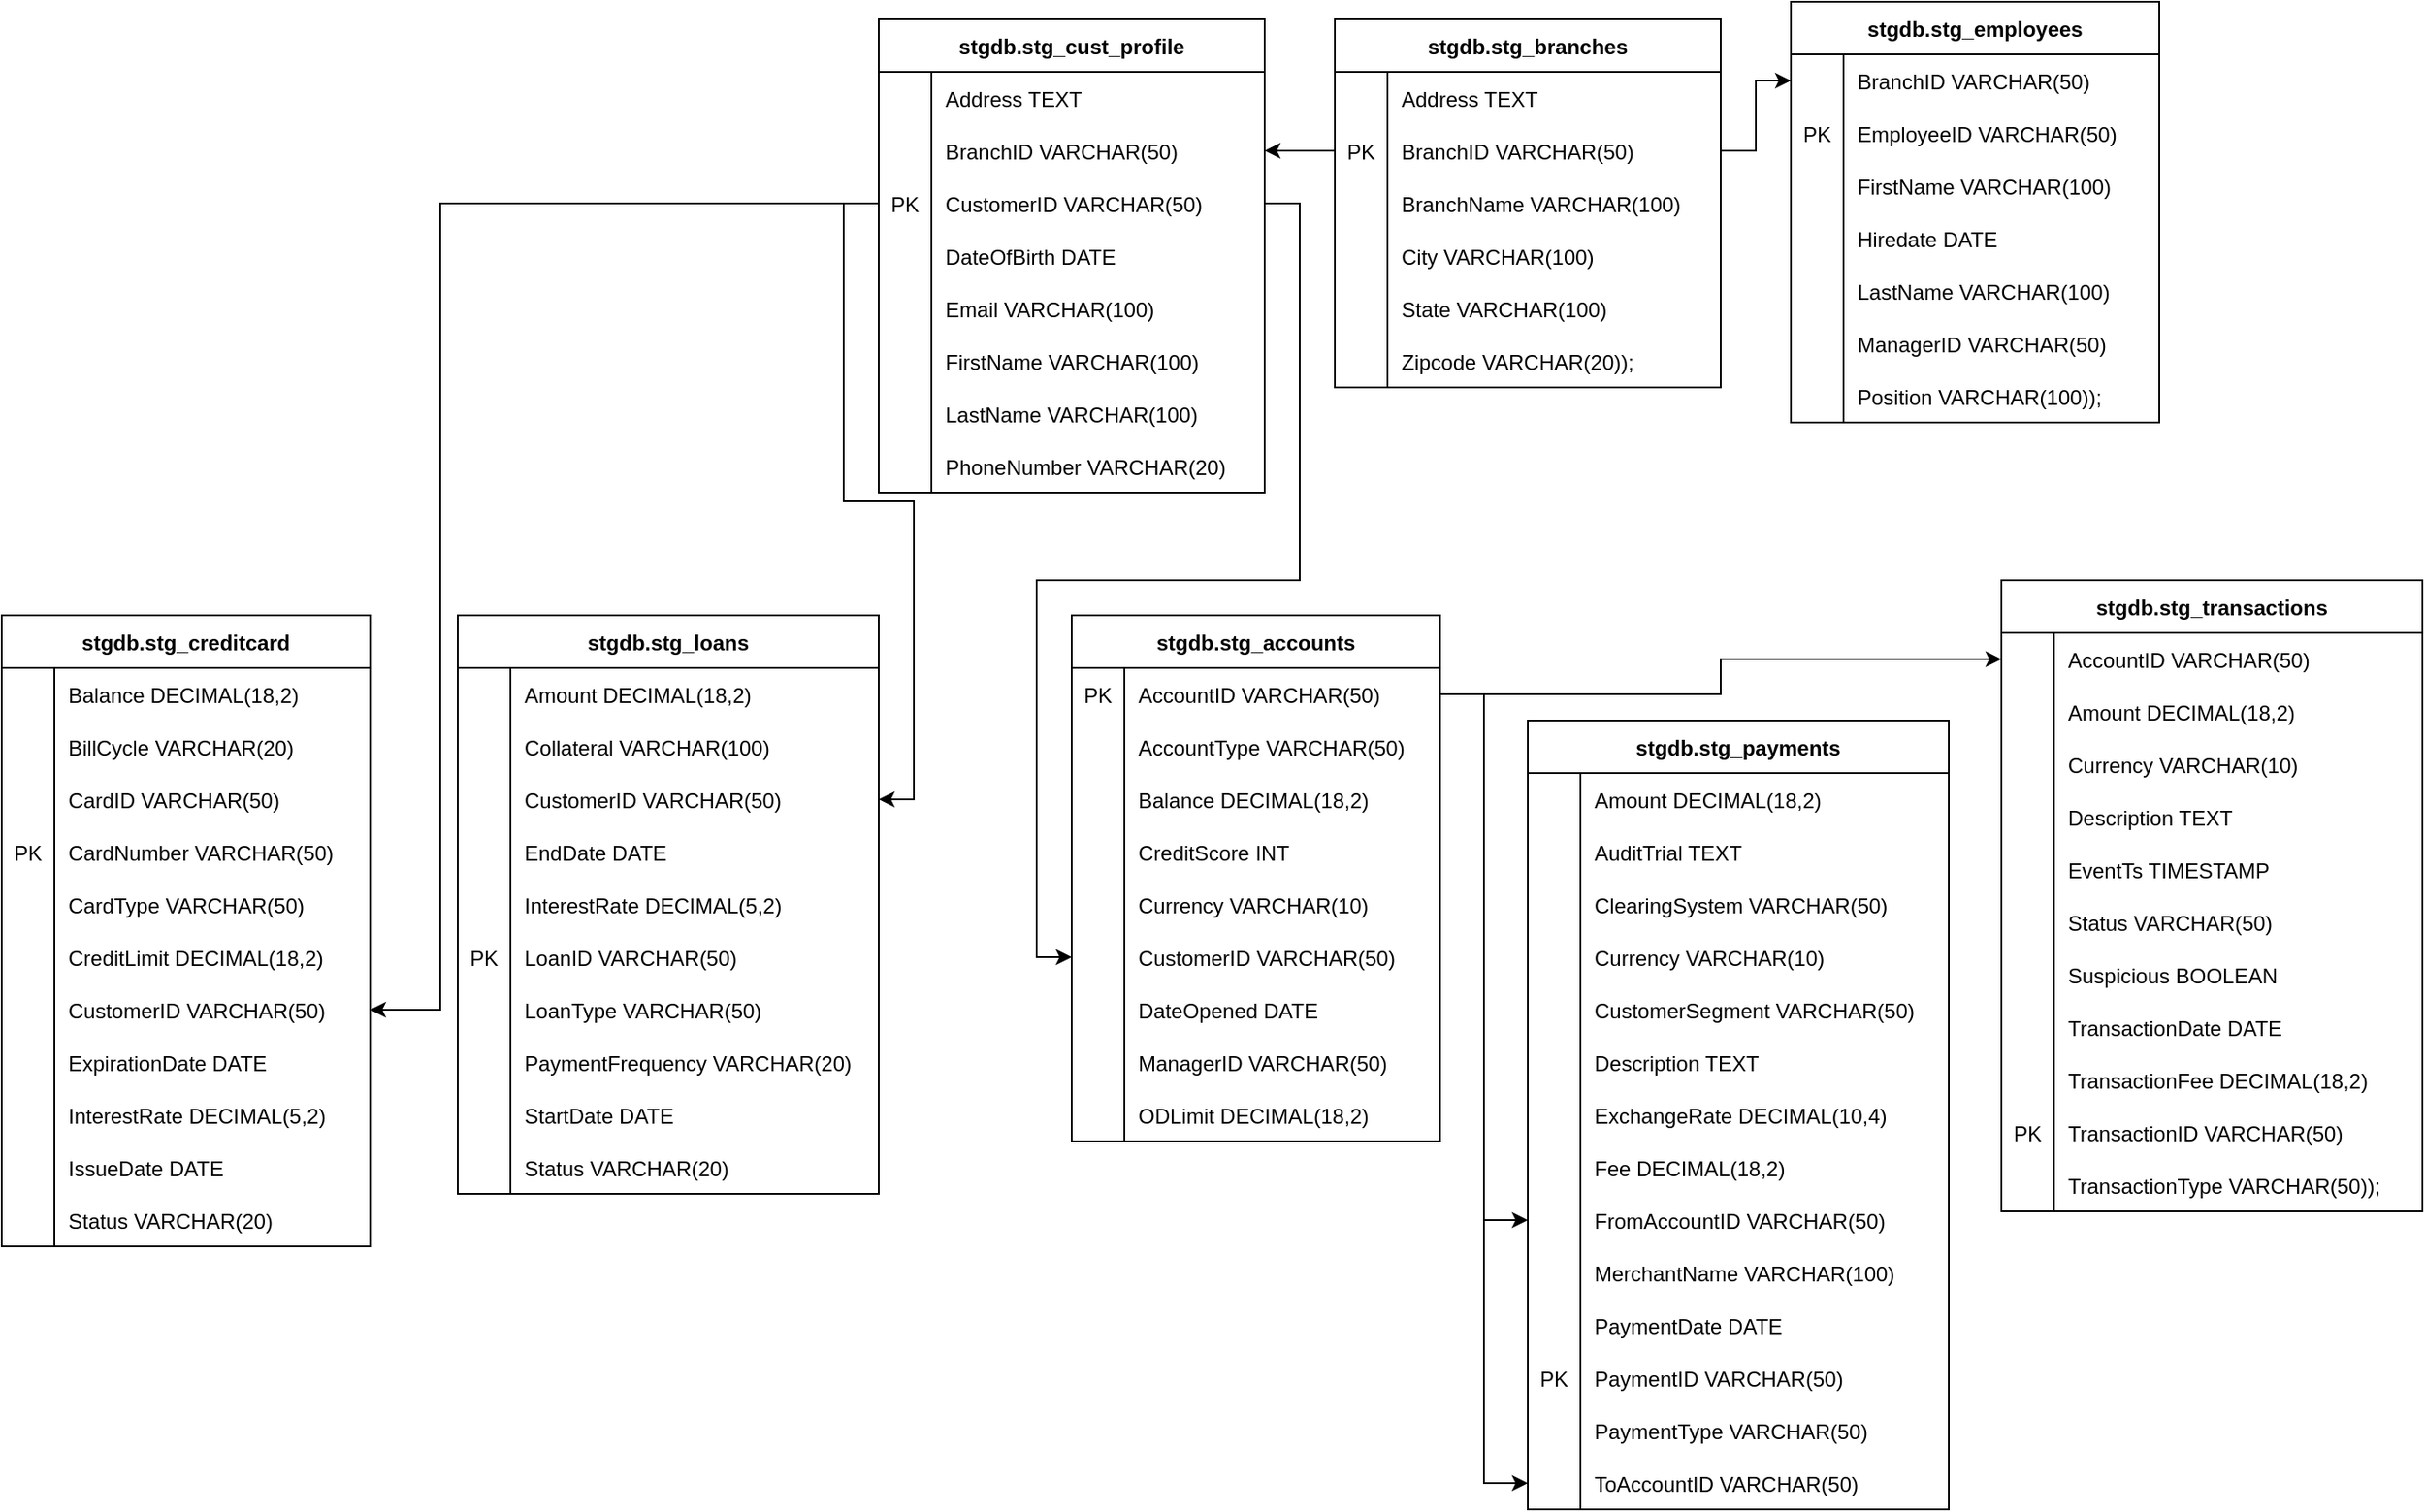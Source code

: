 <mxfile version="28.2.5">
  <diagram name="Page-1" id="UbT6haUvkNEKMo6BRAtE">
    <mxGraphModel dx="786" dy="463" grid="1" gridSize="10" guides="1" tooltips="1" connect="1" arrows="1" fold="1" page="1" pageScale="1" pageWidth="850" pageHeight="1100" math="0" shadow="0">
      <root>
        <mxCell id="0" />
        <mxCell id="1" parent="0" />
        <mxCell id="uUNaYeJDOX4NycYBZlJt-1" value="stgdb.stg_accounts" style="shape=table;startSize=30;container=1;collapsible=1;childLayout=tableLayout;fixedRows=1;rowLines=0;fontStyle=1;align=center;resizeLast=1;" parent="1" vertex="1">
          <mxGeometry x="810" y="360" width="210" height="300" as="geometry" />
        </mxCell>
        <mxCell id="uUNaYeJDOX4NycYBZlJt-2" value="" style="shape=tableRow;horizontal=0;startSize=0;swimlaneHead=0;swimlaneBody=0;fillColor=none;collapsible=0;dropTarget=0;points=[[0,0.5],[1,0.5]];portConstraint=eastwest;strokeColor=inherit;top=0;left=0;right=0;bottom=0;" parent="uUNaYeJDOX4NycYBZlJt-1" vertex="1">
          <mxGeometry y="30" width="210" height="30" as="geometry" />
        </mxCell>
        <mxCell id="uUNaYeJDOX4NycYBZlJt-3" value="PK" style="shape=partialRectangle;overflow=hidden;connectable=0;fillColor=none;strokeColor=inherit;top=0;left=0;bottom=0;right=0;" parent="uUNaYeJDOX4NycYBZlJt-2" vertex="1">
          <mxGeometry width="30" height="30" as="geometry">
            <mxRectangle width="30" height="30" as="alternateBounds" />
          </mxGeometry>
        </mxCell>
        <mxCell id="uUNaYeJDOX4NycYBZlJt-4" value="AccountID VARCHAR(50)" style="shape=partialRectangle;overflow=hidden;connectable=0;fillColor=none;align=left;strokeColor=inherit;top=0;left=0;bottom=0;right=0;spacingLeft=6;" parent="uUNaYeJDOX4NycYBZlJt-2" vertex="1">
          <mxGeometry x="30" width="180" height="30" as="geometry">
            <mxRectangle width="180" height="30" as="alternateBounds" />
          </mxGeometry>
        </mxCell>
        <mxCell id="uUNaYeJDOX4NycYBZlJt-5" value="" style="shape=tableRow;horizontal=0;startSize=0;swimlaneHead=0;swimlaneBody=0;fillColor=none;collapsible=0;dropTarget=0;points=[[0,0.5],[1,0.5]];portConstraint=eastwest;strokeColor=inherit;top=0;left=0;right=0;bottom=0;" parent="uUNaYeJDOX4NycYBZlJt-1" vertex="1">
          <mxGeometry y="60" width="210" height="30" as="geometry" />
        </mxCell>
        <mxCell id="uUNaYeJDOX4NycYBZlJt-6" value="" style="shape=partialRectangle;overflow=hidden;connectable=0;fillColor=none;strokeColor=inherit;top=0;left=0;bottom=0;right=0;" parent="uUNaYeJDOX4NycYBZlJt-5" vertex="1">
          <mxGeometry width="30" height="30" as="geometry">
            <mxRectangle width="30" height="30" as="alternateBounds" />
          </mxGeometry>
        </mxCell>
        <mxCell id="uUNaYeJDOX4NycYBZlJt-7" value="AccountType VARCHAR(50)" style="shape=partialRectangle;overflow=hidden;connectable=0;fillColor=none;align=left;strokeColor=inherit;top=0;left=0;bottom=0;right=0;spacingLeft=6;" parent="uUNaYeJDOX4NycYBZlJt-5" vertex="1">
          <mxGeometry x="30" width="180" height="30" as="geometry">
            <mxRectangle width="180" height="30" as="alternateBounds" />
          </mxGeometry>
        </mxCell>
        <mxCell id="uUNaYeJDOX4NycYBZlJt-8" value="" style="shape=tableRow;horizontal=0;startSize=0;swimlaneHead=0;swimlaneBody=0;fillColor=none;collapsible=0;dropTarget=0;points=[[0,0.5],[1,0.5]];portConstraint=eastwest;strokeColor=inherit;top=0;left=0;right=0;bottom=0;" parent="uUNaYeJDOX4NycYBZlJt-1" vertex="1">
          <mxGeometry y="90" width="210" height="30" as="geometry" />
        </mxCell>
        <mxCell id="uUNaYeJDOX4NycYBZlJt-9" value="" style="shape=partialRectangle;overflow=hidden;connectable=0;fillColor=none;strokeColor=inherit;top=0;left=0;bottom=0;right=0;" parent="uUNaYeJDOX4NycYBZlJt-8" vertex="1">
          <mxGeometry width="30" height="30" as="geometry">
            <mxRectangle width="30" height="30" as="alternateBounds" />
          </mxGeometry>
        </mxCell>
        <mxCell id="uUNaYeJDOX4NycYBZlJt-10" value="Balance DECIMAL(18,2)" style="shape=partialRectangle;overflow=hidden;connectable=0;fillColor=none;align=left;strokeColor=inherit;top=0;left=0;bottom=0;right=0;spacingLeft=6;" parent="uUNaYeJDOX4NycYBZlJt-8" vertex="1">
          <mxGeometry x="30" width="180" height="30" as="geometry">
            <mxRectangle width="180" height="30" as="alternateBounds" />
          </mxGeometry>
        </mxCell>
        <mxCell id="uUNaYeJDOX4NycYBZlJt-11" value="" style="shape=tableRow;horizontal=0;startSize=0;swimlaneHead=0;swimlaneBody=0;fillColor=none;collapsible=0;dropTarget=0;points=[[0,0.5],[1,0.5]];portConstraint=eastwest;strokeColor=inherit;top=0;left=0;right=0;bottom=0;" parent="uUNaYeJDOX4NycYBZlJt-1" vertex="1">
          <mxGeometry y="120" width="210" height="30" as="geometry" />
        </mxCell>
        <mxCell id="uUNaYeJDOX4NycYBZlJt-12" value="" style="shape=partialRectangle;overflow=hidden;connectable=0;fillColor=none;strokeColor=inherit;top=0;left=0;bottom=0;right=0;" parent="uUNaYeJDOX4NycYBZlJt-11" vertex="1">
          <mxGeometry width="30" height="30" as="geometry">
            <mxRectangle width="30" height="30" as="alternateBounds" />
          </mxGeometry>
        </mxCell>
        <mxCell id="uUNaYeJDOX4NycYBZlJt-13" value="CreditScore INT" style="shape=partialRectangle;overflow=hidden;connectable=0;fillColor=none;align=left;strokeColor=inherit;top=0;left=0;bottom=0;right=0;spacingLeft=6;" parent="uUNaYeJDOX4NycYBZlJt-11" vertex="1">
          <mxGeometry x="30" width="180" height="30" as="geometry">
            <mxRectangle width="180" height="30" as="alternateBounds" />
          </mxGeometry>
        </mxCell>
        <mxCell id="uUNaYeJDOX4NycYBZlJt-14" value="" style="shape=tableRow;horizontal=0;startSize=0;swimlaneHead=0;swimlaneBody=0;fillColor=none;collapsible=0;dropTarget=0;points=[[0,0.5],[1,0.5]];portConstraint=eastwest;strokeColor=inherit;top=0;left=0;right=0;bottom=0;" parent="uUNaYeJDOX4NycYBZlJt-1" vertex="1">
          <mxGeometry y="150" width="210" height="30" as="geometry" />
        </mxCell>
        <mxCell id="uUNaYeJDOX4NycYBZlJt-15" value="" style="shape=partialRectangle;overflow=hidden;connectable=0;fillColor=none;strokeColor=inherit;top=0;left=0;bottom=0;right=0;" parent="uUNaYeJDOX4NycYBZlJt-14" vertex="1">
          <mxGeometry width="30" height="30" as="geometry">
            <mxRectangle width="30" height="30" as="alternateBounds" />
          </mxGeometry>
        </mxCell>
        <mxCell id="uUNaYeJDOX4NycYBZlJt-16" value="Currency VARCHAR(10)" style="shape=partialRectangle;overflow=hidden;connectable=0;fillColor=none;align=left;strokeColor=inherit;top=0;left=0;bottom=0;right=0;spacingLeft=6;" parent="uUNaYeJDOX4NycYBZlJt-14" vertex="1">
          <mxGeometry x="30" width="180" height="30" as="geometry">
            <mxRectangle width="180" height="30" as="alternateBounds" />
          </mxGeometry>
        </mxCell>
        <mxCell id="uUNaYeJDOX4NycYBZlJt-17" value="" style="shape=tableRow;horizontal=0;startSize=0;swimlaneHead=0;swimlaneBody=0;fillColor=none;collapsible=0;dropTarget=0;points=[[0,0.5],[1,0.5]];portConstraint=eastwest;strokeColor=inherit;top=0;left=0;right=0;bottom=0;" parent="uUNaYeJDOX4NycYBZlJt-1" vertex="1">
          <mxGeometry y="180" width="210" height="30" as="geometry" />
        </mxCell>
        <mxCell id="uUNaYeJDOX4NycYBZlJt-18" value="" style="shape=partialRectangle;overflow=hidden;connectable=0;fillColor=none;strokeColor=inherit;top=0;left=0;bottom=0;right=0;" parent="uUNaYeJDOX4NycYBZlJt-17" vertex="1">
          <mxGeometry width="30" height="30" as="geometry">
            <mxRectangle width="30" height="30" as="alternateBounds" />
          </mxGeometry>
        </mxCell>
        <mxCell id="uUNaYeJDOX4NycYBZlJt-19" value="CustomerID VARCHAR(50)" style="shape=partialRectangle;overflow=hidden;connectable=0;fillColor=none;align=left;strokeColor=inherit;top=0;left=0;bottom=0;right=0;spacingLeft=6;" parent="uUNaYeJDOX4NycYBZlJt-17" vertex="1">
          <mxGeometry x="30" width="180" height="30" as="geometry">
            <mxRectangle width="180" height="30" as="alternateBounds" />
          </mxGeometry>
        </mxCell>
        <mxCell id="uUNaYeJDOX4NycYBZlJt-20" value="" style="shape=tableRow;horizontal=0;startSize=0;swimlaneHead=0;swimlaneBody=0;fillColor=none;collapsible=0;dropTarget=0;points=[[0,0.5],[1,0.5]];portConstraint=eastwest;strokeColor=inherit;top=0;left=0;right=0;bottom=0;" parent="uUNaYeJDOX4NycYBZlJt-1" vertex="1">
          <mxGeometry y="210" width="210" height="30" as="geometry" />
        </mxCell>
        <mxCell id="uUNaYeJDOX4NycYBZlJt-21" value="" style="shape=partialRectangle;overflow=hidden;connectable=0;fillColor=none;strokeColor=inherit;top=0;left=0;bottom=0;right=0;" parent="uUNaYeJDOX4NycYBZlJt-20" vertex="1">
          <mxGeometry width="30" height="30" as="geometry">
            <mxRectangle width="30" height="30" as="alternateBounds" />
          </mxGeometry>
        </mxCell>
        <mxCell id="uUNaYeJDOX4NycYBZlJt-22" value="DateOpened DATE" style="shape=partialRectangle;overflow=hidden;connectable=0;fillColor=none;align=left;strokeColor=inherit;top=0;left=0;bottom=0;right=0;spacingLeft=6;" parent="uUNaYeJDOX4NycYBZlJt-20" vertex="1">
          <mxGeometry x="30" width="180" height="30" as="geometry">
            <mxRectangle width="180" height="30" as="alternateBounds" />
          </mxGeometry>
        </mxCell>
        <mxCell id="uUNaYeJDOX4NycYBZlJt-23" value="" style="shape=tableRow;horizontal=0;startSize=0;swimlaneHead=0;swimlaneBody=0;fillColor=none;collapsible=0;dropTarget=0;points=[[0,0.5],[1,0.5]];portConstraint=eastwest;strokeColor=inherit;top=0;left=0;right=0;bottom=0;" parent="uUNaYeJDOX4NycYBZlJt-1" vertex="1">
          <mxGeometry y="240" width="210" height="30" as="geometry" />
        </mxCell>
        <mxCell id="uUNaYeJDOX4NycYBZlJt-24" value="" style="shape=partialRectangle;overflow=hidden;connectable=0;fillColor=none;strokeColor=inherit;top=0;left=0;bottom=0;right=0;" parent="uUNaYeJDOX4NycYBZlJt-23" vertex="1">
          <mxGeometry width="30" height="30" as="geometry">
            <mxRectangle width="30" height="30" as="alternateBounds" />
          </mxGeometry>
        </mxCell>
        <mxCell id="uUNaYeJDOX4NycYBZlJt-25" value="ManagerID VARCHAR(50)" style="shape=partialRectangle;overflow=hidden;connectable=0;fillColor=none;align=left;strokeColor=inherit;top=0;left=0;bottom=0;right=0;spacingLeft=6;" parent="uUNaYeJDOX4NycYBZlJt-23" vertex="1">
          <mxGeometry x="30" width="180" height="30" as="geometry">
            <mxRectangle width="180" height="30" as="alternateBounds" />
          </mxGeometry>
        </mxCell>
        <mxCell id="uUNaYeJDOX4NycYBZlJt-26" value="" style="shape=tableRow;horizontal=0;startSize=0;swimlaneHead=0;swimlaneBody=0;fillColor=none;collapsible=0;dropTarget=0;points=[[0,0.5],[1,0.5]];portConstraint=eastwest;strokeColor=inherit;top=0;left=0;right=0;bottom=0;" parent="uUNaYeJDOX4NycYBZlJt-1" vertex="1">
          <mxGeometry y="270" width="210" height="30" as="geometry" />
        </mxCell>
        <mxCell id="uUNaYeJDOX4NycYBZlJt-27" value="" style="shape=partialRectangle;overflow=hidden;connectable=0;fillColor=none;strokeColor=inherit;top=0;left=0;bottom=0;right=0;" parent="uUNaYeJDOX4NycYBZlJt-26" vertex="1">
          <mxGeometry width="30" height="30" as="geometry">
            <mxRectangle width="30" height="30" as="alternateBounds" />
          </mxGeometry>
        </mxCell>
        <mxCell id="uUNaYeJDOX4NycYBZlJt-28" value="ODLimit DECIMAL(18,2)" style="shape=partialRectangle;overflow=hidden;connectable=0;fillColor=none;align=left;strokeColor=inherit;top=0;left=0;bottom=0;right=0;spacingLeft=6;" parent="uUNaYeJDOX4NycYBZlJt-26" vertex="1">
          <mxGeometry x="30" width="180" height="30" as="geometry">
            <mxRectangle width="180" height="30" as="alternateBounds" />
          </mxGeometry>
        </mxCell>
        <mxCell id="uUNaYeJDOX4NycYBZlJt-29" value="stgdb.stg_transactions" style="shape=table;startSize=30;container=1;collapsible=1;childLayout=tableLayout;fixedRows=1;rowLines=0;fontStyle=1;align=center;resizeLast=1;" parent="1" vertex="1">
          <mxGeometry x="1340" y="340" width="240" height="360" as="geometry" />
        </mxCell>
        <mxCell id="uUNaYeJDOX4NycYBZlJt-30" value="" style="shape=tableRow;horizontal=0;startSize=0;swimlaneHead=0;swimlaneBody=0;fillColor=none;collapsible=0;dropTarget=0;points=[[0,0.5],[1,0.5]];portConstraint=eastwest;strokeColor=inherit;top=0;left=0;right=0;bottom=0;" parent="uUNaYeJDOX4NycYBZlJt-29" vertex="1">
          <mxGeometry y="30" width="240" height="30" as="geometry" />
        </mxCell>
        <mxCell id="uUNaYeJDOX4NycYBZlJt-31" value="" style="shape=partialRectangle;overflow=hidden;connectable=0;fillColor=none;strokeColor=inherit;top=0;left=0;bottom=0;right=0;" parent="uUNaYeJDOX4NycYBZlJt-30" vertex="1">
          <mxGeometry width="30" height="30" as="geometry">
            <mxRectangle width="30" height="30" as="alternateBounds" />
          </mxGeometry>
        </mxCell>
        <mxCell id="uUNaYeJDOX4NycYBZlJt-32" value="AccountID VARCHAR(50)" style="shape=partialRectangle;overflow=hidden;connectable=0;fillColor=none;align=left;strokeColor=inherit;top=0;left=0;bottom=0;right=0;spacingLeft=6;" parent="uUNaYeJDOX4NycYBZlJt-30" vertex="1">
          <mxGeometry x="30" width="210" height="30" as="geometry">
            <mxRectangle width="210" height="30" as="alternateBounds" />
          </mxGeometry>
        </mxCell>
        <mxCell id="uUNaYeJDOX4NycYBZlJt-33" value="" style="shape=tableRow;horizontal=0;startSize=0;swimlaneHead=0;swimlaneBody=0;fillColor=none;collapsible=0;dropTarget=0;points=[[0,0.5],[1,0.5]];portConstraint=eastwest;strokeColor=inherit;top=0;left=0;right=0;bottom=0;" parent="uUNaYeJDOX4NycYBZlJt-29" vertex="1">
          <mxGeometry y="60" width="240" height="30" as="geometry" />
        </mxCell>
        <mxCell id="uUNaYeJDOX4NycYBZlJt-34" value="" style="shape=partialRectangle;overflow=hidden;connectable=0;fillColor=none;strokeColor=inherit;top=0;left=0;bottom=0;right=0;" parent="uUNaYeJDOX4NycYBZlJt-33" vertex="1">
          <mxGeometry width="30" height="30" as="geometry">
            <mxRectangle width="30" height="30" as="alternateBounds" />
          </mxGeometry>
        </mxCell>
        <mxCell id="uUNaYeJDOX4NycYBZlJt-35" value="Amount DECIMAL(18,2)" style="shape=partialRectangle;overflow=hidden;connectable=0;fillColor=none;align=left;strokeColor=inherit;top=0;left=0;bottom=0;right=0;spacingLeft=6;" parent="uUNaYeJDOX4NycYBZlJt-33" vertex="1">
          <mxGeometry x="30" width="210" height="30" as="geometry">
            <mxRectangle width="210" height="30" as="alternateBounds" />
          </mxGeometry>
        </mxCell>
        <mxCell id="uUNaYeJDOX4NycYBZlJt-36" value="" style="shape=tableRow;horizontal=0;startSize=0;swimlaneHead=0;swimlaneBody=0;fillColor=none;collapsible=0;dropTarget=0;points=[[0,0.5],[1,0.5]];portConstraint=eastwest;strokeColor=inherit;top=0;left=0;right=0;bottom=0;" parent="uUNaYeJDOX4NycYBZlJt-29" vertex="1">
          <mxGeometry y="90" width="240" height="30" as="geometry" />
        </mxCell>
        <mxCell id="uUNaYeJDOX4NycYBZlJt-37" value="" style="shape=partialRectangle;overflow=hidden;connectable=0;fillColor=none;strokeColor=inherit;top=0;left=0;bottom=0;right=0;" parent="uUNaYeJDOX4NycYBZlJt-36" vertex="1">
          <mxGeometry width="30" height="30" as="geometry">
            <mxRectangle width="30" height="30" as="alternateBounds" />
          </mxGeometry>
        </mxCell>
        <mxCell id="uUNaYeJDOX4NycYBZlJt-38" value="Currency VARCHAR(10)" style="shape=partialRectangle;overflow=hidden;connectable=0;fillColor=none;align=left;strokeColor=inherit;top=0;left=0;bottom=0;right=0;spacingLeft=6;" parent="uUNaYeJDOX4NycYBZlJt-36" vertex="1">
          <mxGeometry x="30" width="210" height="30" as="geometry">
            <mxRectangle width="210" height="30" as="alternateBounds" />
          </mxGeometry>
        </mxCell>
        <mxCell id="uUNaYeJDOX4NycYBZlJt-39" value="" style="shape=tableRow;horizontal=0;startSize=0;swimlaneHead=0;swimlaneBody=0;fillColor=none;collapsible=0;dropTarget=0;points=[[0,0.5],[1,0.5]];portConstraint=eastwest;strokeColor=inherit;top=0;left=0;right=0;bottom=0;" parent="uUNaYeJDOX4NycYBZlJt-29" vertex="1">
          <mxGeometry y="120" width="240" height="30" as="geometry" />
        </mxCell>
        <mxCell id="uUNaYeJDOX4NycYBZlJt-40" value="" style="shape=partialRectangle;overflow=hidden;connectable=0;fillColor=none;strokeColor=inherit;top=0;left=0;bottom=0;right=0;" parent="uUNaYeJDOX4NycYBZlJt-39" vertex="1">
          <mxGeometry width="30" height="30" as="geometry">
            <mxRectangle width="30" height="30" as="alternateBounds" />
          </mxGeometry>
        </mxCell>
        <mxCell id="uUNaYeJDOX4NycYBZlJt-41" value="Description TEXT" style="shape=partialRectangle;overflow=hidden;connectable=0;fillColor=none;align=left;strokeColor=inherit;top=0;left=0;bottom=0;right=0;spacingLeft=6;" parent="uUNaYeJDOX4NycYBZlJt-39" vertex="1">
          <mxGeometry x="30" width="210" height="30" as="geometry">
            <mxRectangle width="210" height="30" as="alternateBounds" />
          </mxGeometry>
        </mxCell>
        <mxCell id="uUNaYeJDOX4NycYBZlJt-42" value="" style="shape=tableRow;horizontal=0;startSize=0;swimlaneHead=0;swimlaneBody=0;fillColor=none;collapsible=0;dropTarget=0;points=[[0,0.5],[1,0.5]];portConstraint=eastwest;strokeColor=inherit;top=0;left=0;right=0;bottom=0;" parent="uUNaYeJDOX4NycYBZlJt-29" vertex="1">
          <mxGeometry y="150" width="240" height="30" as="geometry" />
        </mxCell>
        <mxCell id="uUNaYeJDOX4NycYBZlJt-43" value="" style="shape=partialRectangle;overflow=hidden;connectable=0;fillColor=none;strokeColor=inherit;top=0;left=0;bottom=0;right=0;" parent="uUNaYeJDOX4NycYBZlJt-42" vertex="1">
          <mxGeometry width="30" height="30" as="geometry">
            <mxRectangle width="30" height="30" as="alternateBounds" />
          </mxGeometry>
        </mxCell>
        <mxCell id="uUNaYeJDOX4NycYBZlJt-44" value="EventTs TIMESTAMP" style="shape=partialRectangle;overflow=hidden;connectable=0;fillColor=none;align=left;strokeColor=inherit;top=0;left=0;bottom=0;right=0;spacingLeft=6;" parent="uUNaYeJDOX4NycYBZlJt-42" vertex="1">
          <mxGeometry x="30" width="210" height="30" as="geometry">
            <mxRectangle width="210" height="30" as="alternateBounds" />
          </mxGeometry>
        </mxCell>
        <mxCell id="uUNaYeJDOX4NycYBZlJt-45" value="" style="shape=tableRow;horizontal=0;startSize=0;swimlaneHead=0;swimlaneBody=0;fillColor=none;collapsible=0;dropTarget=0;points=[[0,0.5],[1,0.5]];portConstraint=eastwest;strokeColor=inherit;top=0;left=0;right=0;bottom=0;" parent="uUNaYeJDOX4NycYBZlJt-29" vertex="1">
          <mxGeometry y="180" width="240" height="30" as="geometry" />
        </mxCell>
        <mxCell id="uUNaYeJDOX4NycYBZlJt-46" value="" style="shape=partialRectangle;overflow=hidden;connectable=0;fillColor=none;strokeColor=inherit;top=0;left=0;bottom=0;right=0;" parent="uUNaYeJDOX4NycYBZlJt-45" vertex="1">
          <mxGeometry width="30" height="30" as="geometry">
            <mxRectangle width="30" height="30" as="alternateBounds" />
          </mxGeometry>
        </mxCell>
        <mxCell id="uUNaYeJDOX4NycYBZlJt-47" value="Status VARCHAR(50)" style="shape=partialRectangle;overflow=hidden;connectable=0;fillColor=none;align=left;strokeColor=inherit;top=0;left=0;bottom=0;right=0;spacingLeft=6;" parent="uUNaYeJDOX4NycYBZlJt-45" vertex="1">
          <mxGeometry x="30" width="210" height="30" as="geometry">
            <mxRectangle width="210" height="30" as="alternateBounds" />
          </mxGeometry>
        </mxCell>
        <mxCell id="uUNaYeJDOX4NycYBZlJt-48" value="" style="shape=tableRow;horizontal=0;startSize=0;swimlaneHead=0;swimlaneBody=0;fillColor=none;collapsible=0;dropTarget=0;points=[[0,0.5],[1,0.5]];portConstraint=eastwest;strokeColor=inherit;top=0;left=0;right=0;bottom=0;" parent="uUNaYeJDOX4NycYBZlJt-29" vertex="1">
          <mxGeometry y="210" width="240" height="30" as="geometry" />
        </mxCell>
        <mxCell id="uUNaYeJDOX4NycYBZlJt-49" value="" style="shape=partialRectangle;overflow=hidden;connectable=0;fillColor=none;strokeColor=inherit;top=0;left=0;bottom=0;right=0;" parent="uUNaYeJDOX4NycYBZlJt-48" vertex="1">
          <mxGeometry width="30" height="30" as="geometry">
            <mxRectangle width="30" height="30" as="alternateBounds" />
          </mxGeometry>
        </mxCell>
        <mxCell id="uUNaYeJDOX4NycYBZlJt-50" value="Suspicious BOOLEAN" style="shape=partialRectangle;overflow=hidden;connectable=0;fillColor=none;align=left;strokeColor=inherit;top=0;left=0;bottom=0;right=0;spacingLeft=6;" parent="uUNaYeJDOX4NycYBZlJt-48" vertex="1">
          <mxGeometry x="30" width="210" height="30" as="geometry">
            <mxRectangle width="210" height="30" as="alternateBounds" />
          </mxGeometry>
        </mxCell>
        <mxCell id="uUNaYeJDOX4NycYBZlJt-51" value="" style="shape=tableRow;horizontal=0;startSize=0;swimlaneHead=0;swimlaneBody=0;fillColor=none;collapsible=0;dropTarget=0;points=[[0,0.5],[1,0.5]];portConstraint=eastwest;strokeColor=inherit;top=0;left=0;right=0;bottom=0;" parent="uUNaYeJDOX4NycYBZlJt-29" vertex="1">
          <mxGeometry y="240" width="240" height="30" as="geometry" />
        </mxCell>
        <mxCell id="uUNaYeJDOX4NycYBZlJt-52" value="" style="shape=partialRectangle;overflow=hidden;connectable=0;fillColor=none;strokeColor=inherit;top=0;left=0;bottom=0;right=0;" parent="uUNaYeJDOX4NycYBZlJt-51" vertex="1">
          <mxGeometry width="30" height="30" as="geometry">
            <mxRectangle width="30" height="30" as="alternateBounds" />
          </mxGeometry>
        </mxCell>
        <mxCell id="uUNaYeJDOX4NycYBZlJt-53" value="TransactionDate DATE" style="shape=partialRectangle;overflow=hidden;connectable=0;fillColor=none;align=left;strokeColor=inherit;top=0;left=0;bottom=0;right=0;spacingLeft=6;" parent="uUNaYeJDOX4NycYBZlJt-51" vertex="1">
          <mxGeometry x="30" width="210" height="30" as="geometry">
            <mxRectangle width="210" height="30" as="alternateBounds" />
          </mxGeometry>
        </mxCell>
        <mxCell id="uUNaYeJDOX4NycYBZlJt-54" value="" style="shape=tableRow;horizontal=0;startSize=0;swimlaneHead=0;swimlaneBody=0;fillColor=none;collapsible=0;dropTarget=0;points=[[0,0.5],[1,0.5]];portConstraint=eastwest;strokeColor=inherit;top=0;left=0;right=0;bottom=0;" parent="uUNaYeJDOX4NycYBZlJt-29" vertex="1">
          <mxGeometry y="270" width="240" height="30" as="geometry" />
        </mxCell>
        <mxCell id="uUNaYeJDOX4NycYBZlJt-55" value="" style="shape=partialRectangle;overflow=hidden;connectable=0;fillColor=none;strokeColor=inherit;top=0;left=0;bottom=0;right=0;" parent="uUNaYeJDOX4NycYBZlJt-54" vertex="1">
          <mxGeometry width="30" height="30" as="geometry">
            <mxRectangle width="30" height="30" as="alternateBounds" />
          </mxGeometry>
        </mxCell>
        <mxCell id="uUNaYeJDOX4NycYBZlJt-56" value="TransactionFee DECIMAL(18,2)" style="shape=partialRectangle;overflow=hidden;connectable=0;fillColor=none;align=left;strokeColor=inherit;top=0;left=0;bottom=0;right=0;spacingLeft=6;" parent="uUNaYeJDOX4NycYBZlJt-54" vertex="1">
          <mxGeometry x="30" width="210" height="30" as="geometry">
            <mxRectangle width="210" height="30" as="alternateBounds" />
          </mxGeometry>
        </mxCell>
        <mxCell id="uUNaYeJDOX4NycYBZlJt-57" value="" style="shape=tableRow;horizontal=0;startSize=0;swimlaneHead=0;swimlaneBody=0;fillColor=none;collapsible=0;dropTarget=0;points=[[0,0.5],[1,0.5]];portConstraint=eastwest;strokeColor=inherit;top=0;left=0;right=0;bottom=0;" parent="uUNaYeJDOX4NycYBZlJt-29" vertex="1">
          <mxGeometry y="300" width="240" height="30" as="geometry" />
        </mxCell>
        <mxCell id="uUNaYeJDOX4NycYBZlJt-58" value="PK" style="shape=partialRectangle;overflow=hidden;connectable=0;fillColor=none;strokeColor=inherit;top=0;left=0;bottom=0;right=0;" parent="uUNaYeJDOX4NycYBZlJt-57" vertex="1">
          <mxGeometry width="30" height="30" as="geometry">
            <mxRectangle width="30" height="30" as="alternateBounds" />
          </mxGeometry>
        </mxCell>
        <mxCell id="uUNaYeJDOX4NycYBZlJt-59" value="TransactionID VARCHAR(50)" style="shape=partialRectangle;overflow=hidden;connectable=0;fillColor=none;align=left;strokeColor=inherit;top=0;left=0;bottom=0;right=0;spacingLeft=6;" parent="uUNaYeJDOX4NycYBZlJt-57" vertex="1">
          <mxGeometry x="30" width="210" height="30" as="geometry">
            <mxRectangle width="210" height="30" as="alternateBounds" />
          </mxGeometry>
        </mxCell>
        <mxCell id="uUNaYeJDOX4NycYBZlJt-60" value="" style="shape=tableRow;horizontal=0;startSize=0;swimlaneHead=0;swimlaneBody=0;fillColor=none;collapsible=0;dropTarget=0;points=[[0,0.5],[1,0.5]];portConstraint=eastwest;strokeColor=inherit;top=0;left=0;right=0;bottom=0;" parent="uUNaYeJDOX4NycYBZlJt-29" vertex="1">
          <mxGeometry y="330" width="240" height="30" as="geometry" />
        </mxCell>
        <mxCell id="uUNaYeJDOX4NycYBZlJt-61" value="" style="shape=partialRectangle;overflow=hidden;connectable=0;fillColor=none;strokeColor=inherit;top=0;left=0;bottom=0;right=0;" parent="uUNaYeJDOX4NycYBZlJt-60" vertex="1">
          <mxGeometry width="30" height="30" as="geometry">
            <mxRectangle width="30" height="30" as="alternateBounds" />
          </mxGeometry>
        </mxCell>
        <mxCell id="uUNaYeJDOX4NycYBZlJt-62" value="TransactionType VARCHAR(50));" style="shape=partialRectangle;overflow=hidden;connectable=0;fillColor=none;align=left;strokeColor=inherit;top=0;left=0;bottom=0;right=0;spacingLeft=6;" parent="uUNaYeJDOX4NycYBZlJt-60" vertex="1">
          <mxGeometry x="30" width="210" height="30" as="geometry">
            <mxRectangle width="210" height="30" as="alternateBounds" />
          </mxGeometry>
        </mxCell>
        <mxCell id="uUNaYeJDOX4NycYBZlJt-66" value="stgdb.stg_payments" style="shape=table;startSize=30;container=1;collapsible=1;childLayout=tableLayout;fixedRows=1;rowLines=0;fontStyle=1;align=center;resizeLast=1;" parent="1" vertex="1">
          <mxGeometry x="1070" y="420" width="240" height="450" as="geometry" />
        </mxCell>
        <mxCell id="uUNaYeJDOX4NycYBZlJt-67" value="" style="shape=tableRow;horizontal=0;startSize=0;swimlaneHead=0;swimlaneBody=0;fillColor=none;collapsible=0;dropTarget=0;points=[[0,0.5],[1,0.5]];portConstraint=eastwest;strokeColor=inherit;top=0;left=0;right=0;bottom=0;" parent="uUNaYeJDOX4NycYBZlJt-66" vertex="1">
          <mxGeometry y="30" width="240" height="30" as="geometry" />
        </mxCell>
        <mxCell id="uUNaYeJDOX4NycYBZlJt-68" value="" style="shape=partialRectangle;overflow=hidden;connectable=0;fillColor=none;strokeColor=inherit;top=0;left=0;bottom=0;right=0;" parent="uUNaYeJDOX4NycYBZlJt-67" vertex="1">
          <mxGeometry width="30" height="30" as="geometry">
            <mxRectangle width="30" height="30" as="alternateBounds" />
          </mxGeometry>
        </mxCell>
        <mxCell id="uUNaYeJDOX4NycYBZlJt-69" value="Amount DECIMAL(18,2)" style="shape=partialRectangle;overflow=hidden;connectable=0;fillColor=none;align=left;strokeColor=inherit;top=0;left=0;bottom=0;right=0;spacingLeft=6;" parent="uUNaYeJDOX4NycYBZlJt-67" vertex="1">
          <mxGeometry x="30" width="210" height="30" as="geometry">
            <mxRectangle width="210" height="30" as="alternateBounds" />
          </mxGeometry>
        </mxCell>
        <mxCell id="uUNaYeJDOX4NycYBZlJt-70" value="" style="shape=tableRow;horizontal=0;startSize=0;swimlaneHead=0;swimlaneBody=0;fillColor=none;collapsible=0;dropTarget=0;points=[[0,0.5],[1,0.5]];portConstraint=eastwest;strokeColor=inherit;top=0;left=0;right=0;bottom=0;" parent="uUNaYeJDOX4NycYBZlJt-66" vertex="1">
          <mxGeometry y="60" width="240" height="30" as="geometry" />
        </mxCell>
        <mxCell id="uUNaYeJDOX4NycYBZlJt-71" value="" style="shape=partialRectangle;overflow=hidden;connectable=0;fillColor=none;strokeColor=inherit;top=0;left=0;bottom=0;right=0;" parent="uUNaYeJDOX4NycYBZlJt-70" vertex="1">
          <mxGeometry width="30" height="30" as="geometry">
            <mxRectangle width="30" height="30" as="alternateBounds" />
          </mxGeometry>
        </mxCell>
        <mxCell id="uUNaYeJDOX4NycYBZlJt-72" value="AuditTrial TEXT" style="shape=partialRectangle;overflow=hidden;connectable=0;fillColor=none;align=left;strokeColor=inherit;top=0;left=0;bottom=0;right=0;spacingLeft=6;" parent="uUNaYeJDOX4NycYBZlJt-70" vertex="1">
          <mxGeometry x="30" width="210" height="30" as="geometry">
            <mxRectangle width="210" height="30" as="alternateBounds" />
          </mxGeometry>
        </mxCell>
        <mxCell id="uUNaYeJDOX4NycYBZlJt-73" value="" style="shape=tableRow;horizontal=0;startSize=0;swimlaneHead=0;swimlaneBody=0;fillColor=none;collapsible=0;dropTarget=0;points=[[0,0.5],[1,0.5]];portConstraint=eastwest;strokeColor=inherit;top=0;left=0;right=0;bottom=0;" parent="uUNaYeJDOX4NycYBZlJt-66" vertex="1">
          <mxGeometry y="90" width="240" height="30" as="geometry" />
        </mxCell>
        <mxCell id="uUNaYeJDOX4NycYBZlJt-74" value="" style="shape=partialRectangle;overflow=hidden;connectable=0;fillColor=none;strokeColor=inherit;top=0;left=0;bottom=0;right=0;" parent="uUNaYeJDOX4NycYBZlJt-73" vertex="1">
          <mxGeometry width="30" height="30" as="geometry">
            <mxRectangle width="30" height="30" as="alternateBounds" />
          </mxGeometry>
        </mxCell>
        <mxCell id="uUNaYeJDOX4NycYBZlJt-75" value="ClearingSystem VARCHAR(50)" style="shape=partialRectangle;overflow=hidden;connectable=0;fillColor=none;align=left;strokeColor=inherit;top=0;left=0;bottom=0;right=0;spacingLeft=6;" parent="uUNaYeJDOX4NycYBZlJt-73" vertex="1">
          <mxGeometry x="30" width="210" height="30" as="geometry">
            <mxRectangle width="210" height="30" as="alternateBounds" />
          </mxGeometry>
        </mxCell>
        <mxCell id="uUNaYeJDOX4NycYBZlJt-76" value="" style="shape=tableRow;horizontal=0;startSize=0;swimlaneHead=0;swimlaneBody=0;fillColor=none;collapsible=0;dropTarget=0;points=[[0,0.5],[1,0.5]];portConstraint=eastwest;strokeColor=inherit;top=0;left=0;right=0;bottom=0;" parent="uUNaYeJDOX4NycYBZlJt-66" vertex="1">
          <mxGeometry y="120" width="240" height="30" as="geometry" />
        </mxCell>
        <mxCell id="uUNaYeJDOX4NycYBZlJt-77" value="" style="shape=partialRectangle;overflow=hidden;connectable=0;fillColor=none;strokeColor=inherit;top=0;left=0;bottom=0;right=0;" parent="uUNaYeJDOX4NycYBZlJt-76" vertex="1">
          <mxGeometry width="30" height="30" as="geometry">
            <mxRectangle width="30" height="30" as="alternateBounds" />
          </mxGeometry>
        </mxCell>
        <mxCell id="uUNaYeJDOX4NycYBZlJt-78" value="Currency VARCHAR(10)" style="shape=partialRectangle;overflow=hidden;connectable=0;fillColor=none;align=left;strokeColor=inherit;top=0;left=0;bottom=0;right=0;spacingLeft=6;" parent="uUNaYeJDOX4NycYBZlJt-76" vertex="1">
          <mxGeometry x="30" width="210" height="30" as="geometry">
            <mxRectangle width="210" height="30" as="alternateBounds" />
          </mxGeometry>
        </mxCell>
        <mxCell id="uUNaYeJDOX4NycYBZlJt-79" value="" style="shape=tableRow;horizontal=0;startSize=0;swimlaneHead=0;swimlaneBody=0;fillColor=none;collapsible=0;dropTarget=0;points=[[0,0.5],[1,0.5]];portConstraint=eastwest;strokeColor=inherit;top=0;left=0;right=0;bottom=0;" parent="uUNaYeJDOX4NycYBZlJt-66" vertex="1">
          <mxGeometry y="150" width="240" height="30" as="geometry" />
        </mxCell>
        <mxCell id="uUNaYeJDOX4NycYBZlJt-80" value="" style="shape=partialRectangle;overflow=hidden;connectable=0;fillColor=none;strokeColor=inherit;top=0;left=0;bottom=0;right=0;" parent="uUNaYeJDOX4NycYBZlJt-79" vertex="1">
          <mxGeometry width="30" height="30" as="geometry">
            <mxRectangle width="30" height="30" as="alternateBounds" />
          </mxGeometry>
        </mxCell>
        <mxCell id="uUNaYeJDOX4NycYBZlJt-81" value="CustomerSegment VARCHAR(50)" style="shape=partialRectangle;overflow=hidden;connectable=0;fillColor=none;align=left;strokeColor=inherit;top=0;left=0;bottom=0;right=0;spacingLeft=6;" parent="uUNaYeJDOX4NycYBZlJt-79" vertex="1">
          <mxGeometry x="30" width="210" height="30" as="geometry">
            <mxRectangle width="210" height="30" as="alternateBounds" />
          </mxGeometry>
        </mxCell>
        <mxCell id="uUNaYeJDOX4NycYBZlJt-82" value="" style="shape=tableRow;horizontal=0;startSize=0;swimlaneHead=0;swimlaneBody=0;fillColor=none;collapsible=0;dropTarget=0;points=[[0,0.5],[1,0.5]];portConstraint=eastwest;strokeColor=inherit;top=0;left=0;right=0;bottom=0;" parent="uUNaYeJDOX4NycYBZlJt-66" vertex="1">
          <mxGeometry y="180" width="240" height="30" as="geometry" />
        </mxCell>
        <mxCell id="uUNaYeJDOX4NycYBZlJt-83" value="" style="shape=partialRectangle;overflow=hidden;connectable=0;fillColor=none;strokeColor=inherit;top=0;left=0;bottom=0;right=0;" parent="uUNaYeJDOX4NycYBZlJt-82" vertex="1">
          <mxGeometry width="30" height="30" as="geometry">
            <mxRectangle width="30" height="30" as="alternateBounds" />
          </mxGeometry>
        </mxCell>
        <mxCell id="uUNaYeJDOX4NycYBZlJt-84" value="Description TEXT" style="shape=partialRectangle;overflow=hidden;connectable=0;fillColor=none;align=left;strokeColor=inherit;top=0;left=0;bottom=0;right=0;spacingLeft=6;" parent="uUNaYeJDOX4NycYBZlJt-82" vertex="1">
          <mxGeometry x="30" width="210" height="30" as="geometry">
            <mxRectangle width="210" height="30" as="alternateBounds" />
          </mxGeometry>
        </mxCell>
        <mxCell id="uUNaYeJDOX4NycYBZlJt-85" value="" style="shape=tableRow;horizontal=0;startSize=0;swimlaneHead=0;swimlaneBody=0;fillColor=none;collapsible=0;dropTarget=0;points=[[0,0.5],[1,0.5]];portConstraint=eastwest;strokeColor=inherit;top=0;left=0;right=0;bottom=0;" parent="uUNaYeJDOX4NycYBZlJt-66" vertex="1">
          <mxGeometry y="210" width="240" height="30" as="geometry" />
        </mxCell>
        <mxCell id="uUNaYeJDOX4NycYBZlJt-86" value="" style="shape=partialRectangle;overflow=hidden;connectable=0;fillColor=none;strokeColor=inherit;top=0;left=0;bottom=0;right=0;" parent="uUNaYeJDOX4NycYBZlJt-85" vertex="1">
          <mxGeometry width="30" height="30" as="geometry">
            <mxRectangle width="30" height="30" as="alternateBounds" />
          </mxGeometry>
        </mxCell>
        <mxCell id="uUNaYeJDOX4NycYBZlJt-87" value="ExchangeRate DECIMAL(10,4)" style="shape=partialRectangle;overflow=hidden;connectable=0;fillColor=none;align=left;strokeColor=inherit;top=0;left=0;bottom=0;right=0;spacingLeft=6;" parent="uUNaYeJDOX4NycYBZlJt-85" vertex="1">
          <mxGeometry x="30" width="210" height="30" as="geometry">
            <mxRectangle width="210" height="30" as="alternateBounds" />
          </mxGeometry>
        </mxCell>
        <mxCell id="uUNaYeJDOX4NycYBZlJt-88" value="" style="shape=tableRow;horizontal=0;startSize=0;swimlaneHead=0;swimlaneBody=0;fillColor=none;collapsible=0;dropTarget=0;points=[[0,0.5],[1,0.5]];portConstraint=eastwest;strokeColor=inherit;top=0;left=0;right=0;bottom=0;" parent="uUNaYeJDOX4NycYBZlJt-66" vertex="1">
          <mxGeometry y="240" width="240" height="30" as="geometry" />
        </mxCell>
        <mxCell id="uUNaYeJDOX4NycYBZlJt-89" value="" style="shape=partialRectangle;overflow=hidden;connectable=0;fillColor=none;strokeColor=inherit;top=0;left=0;bottom=0;right=0;" parent="uUNaYeJDOX4NycYBZlJt-88" vertex="1">
          <mxGeometry width="30" height="30" as="geometry">
            <mxRectangle width="30" height="30" as="alternateBounds" />
          </mxGeometry>
        </mxCell>
        <mxCell id="uUNaYeJDOX4NycYBZlJt-90" value="Fee DECIMAL(18,2)" style="shape=partialRectangle;overflow=hidden;connectable=0;fillColor=none;align=left;strokeColor=inherit;top=0;left=0;bottom=0;right=0;spacingLeft=6;" parent="uUNaYeJDOX4NycYBZlJt-88" vertex="1">
          <mxGeometry x="30" width="210" height="30" as="geometry">
            <mxRectangle width="210" height="30" as="alternateBounds" />
          </mxGeometry>
        </mxCell>
        <mxCell id="uUNaYeJDOX4NycYBZlJt-91" value="" style="shape=tableRow;horizontal=0;startSize=0;swimlaneHead=0;swimlaneBody=0;fillColor=none;collapsible=0;dropTarget=0;points=[[0,0.5],[1,0.5]];portConstraint=eastwest;strokeColor=inherit;top=0;left=0;right=0;bottom=0;" parent="uUNaYeJDOX4NycYBZlJt-66" vertex="1">
          <mxGeometry y="270" width="240" height="30" as="geometry" />
        </mxCell>
        <mxCell id="uUNaYeJDOX4NycYBZlJt-92" value="" style="shape=partialRectangle;overflow=hidden;connectable=0;fillColor=none;strokeColor=inherit;top=0;left=0;bottom=0;right=0;" parent="uUNaYeJDOX4NycYBZlJt-91" vertex="1">
          <mxGeometry width="30" height="30" as="geometry">
            <mxRectangle width="30" height="30" as="alternateBounds" />
          </mxGeometry>
        </mxCell>
        <mxCell id="uUNaYeJDOX4NycYBZlJt-93" value="FromAccountID VARCHAR(50)" style="shape=partialRectangle;overflow=hidden;connectable=0;fillColor=none;align=left;strokeColor=inherit;top=0;left=0;bottom=0;right=0;spacingLeft=6;" parent="uUNaYeJDOX4NycYBZlJt-91" vertex="1">
          <mxGeometry x="30" width="210" height="30" as="geometry">
            <mxRectangle width="210" height="30" as="alternateBounds" />
          </mxGeometry>
        </mxCell>
        <mxCell id="uUNaYeJDOX4NycYBZlJt-94" value="" style="shape=tableRow;horizontal=0;startSize=0;swimlaneHead=0;swimlaneBody=0;fillColor=none;collapsible=0;dropTarget=0;points=[[0,0.5],[1,0.5]];portConstraint=eastwest;strokeColor=inherit;top=0;left=0;right=0;bottom=0;" parent="uUNaYeJDOX4NycYBZlJt-66" vertex="1">
          <mxGeometry y="300" width="240" height="30" as="geometry" />
        </mxCell>
        <mxCell id="uUNaYeJDOX4NycYBZlJt-95" value="" style="shape=partialRectangle;overflow=hidden;connectable=0;fillColor=none;strokeColor=inherit;top=0;left=0;bottom=0;right=0;" parent="uUNaYeJDOX4NycYBZlJt-94" vertex="1">
          <mxGeometry width="30" height="30" as="geometry">
            <mxRectangle width="30" height="30" as="alternateBounds" />
          </mxGeometry>
        </mxCell>
        <mxCell id="uUNaYeJDOX4NycYBZlJt-96" value="MerchantName VARCHAR(100)" style="shape=partialRectangle;overflow=hidden;connectable=0;fillColor=none;align=left;strokeColor=inherit;top=0;left=0;bottom=0;right=0;spacingLeft=6;" parent="uUNaYeJDOX4NycYBZlJt-94" vertex="1">
          <mxGeometry x="30" width="210" height="30" as="geometry">
            <mxRectangle width="210" height="30" as="alternateBounds" />
          </mxGeometry>
        </mxCell>
        <mxCell id="uUNaYeJDOX4NycYBZlJt-97" value="" style="shape=tableRow;horizontal=0;startSize=0;swimlaneHead=0;swimlaneBody=0;fillColor=none;collapsible=0;dropTarget=0;points=[[0,0.5],[1,0.5]];portConstraint=eastwest;strokeColor=inherit;top=0;left=0;right=0;bottom=0;" parent="uUNaYeJDOX4NycYBZlJt-66" vertex="1">
          <mxGeometry y="330" width="240" height="30" as="geometry" />
        </mxCell>
        <mxCell id="uUNaYeJDOX4NycYBZlJt-98" value="" style="shape=partialRectangle;overflow=hidden;connectable=0;fillColor=none;strokeColor=inherit;top=0;left=0;bottom=0;right=0;" parent="uUNaYeJDOX4NycYBZlJt-97" vertex="1">
          <mxGeometry width="30" height="30" as="geometry">
            <mxRectangle width="30" height="30" as="alternateBounds" />
          </mxGeometry>
        </mxCell>
        <mxCell id="uUNaYeJDOX4NycYBZlJt-99" value="PaymentDate DATE" style="shape=partialRectangle;overflow=hidden;connectable=0;fillColor=none;align=left;strokeColor=inherit;top=0;left=0;bottom=0;right=0;spacingLeft=6;" parent="uUNaYeJDOX4NycYBZlJt-97" vertex="1">
          <mxGeometry x="30" width="210" height="30" as="geometry">
            <mxRectangle width="210" height="30" as="alternateBounds" />
          </mxGeometry>
        </mxCell>
        <mxCell id="uUNaYeJDOX4NycYBZlJt-100" value="" style="shape=tableRow;horizontal=0;startSize=0;swimlaneHead=0;swimlaneBody=0;fillColor=none;collapsible=0;dropTarget=0;points=[[0,0.5],[1,0.5]];portConstraint=eastwest;strokeColor=inherit;top=0;left=0;right=0;bottom=0;" parent="uUNaYeJDOX4NycYBZlJt-66" vertex="1">
          <mxGeometry y="360" width="240" height="30" as="geometry" />
        </mxCell>
        <mxCell id="uUNaYeJDOX4NycYBZlJt-101" value="PK" style="shape=partialRectangle;overflow=hidden;connectable=0;fillColor=none;strokeColor=inherit;top=0;left=0;bottom=0;right=0;" parent="uUNaYeJDOX4NycYBZlJt-100" vertex="1">
          <mxGeometry width="30" height="30" as="geometry">
            <mxRectangle width="30" height="30" as="alternateBounds" />
          </mxGeometry>
        </mxCell>
        <mxCell id="uUNaYeJDOX4NycYBZlJt-102" value="PaymentID VARCHAR(50)" style="shape=partialRectangle;overflow=hidden;connectable=0;fillColor=none;align=left;strokeColor=inherit;top=0;left=0;bottom=0;right=0;spacingLeft=6;" parent="uUNaYeJDOX4NycYBZlJt-100" vertex="1">
          <mxGeometry x="30" width="210" height="30" as="geometry">
            <mxRectangle width="210" height="30" as="alternateBounds" />
          </mxGeometry>
        </mxCell>
        <mxCell id="uUNaYeJDOX4NycYBZlJt-103" value="" style="shape=tableRow;horizontal=0;startSize=0;swimlaneHead=0;swimlaneBody=0;fillColor=none;collapsible=0;dropTarget=0;points=[[0,0.5],[1,0.5]];portConstraint=eastwest;strokeColor=inherit;top=0;left=0;right=0;bottom=0;" parent="uUNaYeJDOX4NycYBZlJt-66" vertex="1">
          <mxGeometry y="390" width="240" height="30" as="geometry" />
        </mxCell>
        <mxCell id="uUNaYeJDOX4NycYBZlJt-104" value="" style="shape=partialRectangle;overflow=hidden;connectable=0;fillColor=none;strokeColor=inherit;top=0;left=0;bottom=0;right=0;" parent="uUNaYeJDOX4NycYBZlJt-103" vertex="1">
          <mxGeometry width="30" height="30" as="geometry">
            <mxRectangle width="30" height="30" as="alternateBounds" />
          </mxGeometry>
        </mxCell>
        <mxCell id="uUNaYeJDOX4NycYBZlJt-105" value="PaymentType VARCHAR(50)" style="shape=partialRectangle;overflow=hidden;connectable=0;fillColor=none;align=left;strokeColor=inherit;top=0;left=0;bottom=0;right=0;spacingLeft=6;" parent="uUNaYeJDOX4NycYBZlJt-103" vertex="1">
          <mxGeometry x="30" width="210" height="30" as="geometry">
            <mxRectangle width="210" height="30" as="alternateBounds" />
          </mxGeometry>
        </mxCell>
        <mxCell id="uUNaYeJDOX4NycYBZlJt-106" value="" style="shape=tableRow;horizontal=0;startSize=0;swimlaneHead=0;swimlaneBody=0;fillColor=none;collapsible=0;dropTarget=0;points=[[0,0.5],[1,0.5]];portConstraint=eastwest;strokeColor=inherit;top=0;left=0;right=0;bottom=0;" parent="uUNaYeJDOX4NycYBZlJt-66" vertex="1">
          <mxGeometry y="420" width="240" height="30" as="geometry" />
        </mxCell>
        <mxCell id="uUNaYeJDOX4NycYBZlJt-107" value="" style="shape=partialRectangle;overflow=hidden;connectable=0;fillColor=none;strokeColor=inherit;top=0;left=0;bottom=0;right=0;" parent="uUNaYeJDOX4NycYBZlJt-106" vertex="1">
          <mxGeometry width="30" height="30" as="geometry">
            <mxRectangle width="30" height="30" as="alternateBounds" />
          </mxGeometry>
        </mxCell>
        <mxCell id="uUNaYeJDOX4NycYBZlJt-108" value="ToAccountID VARCHAR(50)" style="shape=partialRectangle;overflow=hidden;connectable=0;fillColor=none;align=left;strokeColor=inherit;top=0;left=0;bottom=0;right=0;spacingLeft=6;" parent="uUNaYeJDOX4NycYBZlJt-106" vertex="1">
          <mxGeometry x="30" width="210" height="30" as="geometry">
            <mxRectangle width="210" height="30" as="alternateBounds" />
          </mxGeometry>
        </mxCell>
        <mxCell id="uUNaYeJDOX4NycYBZlJt-109" value="stgdb.stg_creditcard" style="shape=table;startSize=30;container=1;collapsible=1;childLayout=tableLayout;fixedRows=1;rowLines=0;fontStyle=1;align=center;resizeLast=1;" parent="1" vertex="1">
          <mxGeometry x="200" y="360" width="210" height="360" as="geometry" />
        </mxCell>
        <mxCell id="uUNaYeJDOX4NycYBZlJt-110" value="" style="shape=tableRow;horizontal=0;startSize=0;swimlaneHead=0;swimlaneBody=0;fillColor=none;collapsible=0;dropTarget=0;points=[[0,0.5],[1,0.5]];portConstraint=eastwest;strokeColor=inherit;top=0;left=0;right=0;bottom=0;" parent="uUNaYeJDOX4NycYBZlJt-109" vertex="1">
          <mxGeometry y="30" width="210" height="30" as="geometry" />
        </mxCell>
        <mxCell id="uUNaYeJDOX4NycYBZlJt-111" value="" style="shape=partialRectangle;overflow=hidden;connectable=0;fillColor=none;strokeColor=inherit;top=0;left=0;bottom=0;right=0;" parent="uUNaYeJDOX4NycYBZlJt-110" vertex="1">
          <mxGeometry width="30" height="30" as="geometry">
            <mxRectangle width="30" height="30" as="alternateBounds" />
          </mxGeometry>
        </mxCell>
        <mxCell id="uUNaYeJDOX4NycYBZlJt-112" value="Balance DECIMAL(18,2)" style="shape=partialRectangle;overflow=hidden;connectable=0;fillColor=none;align=left;strokeColor=inherit;top=0;left=0;bottom=0;right=0;spacingLeft=6;" parent="uUNaYeJDOX4NycYBZlJt-110" vertex="1">
          <mxGeometry x="30" width="180" height="30" as="geometry">
            <mxRectangle width="180" height="30" as="alternateBounds" />
          </mxGeometry>
        </mxCell>
        <mxCell id="uUNaYeJDOX4NycYBZlJt-113" value="" style="shape=tableRow;horizontal=0;startSize=0;swimlaneHead=0;swimlaneBody=0;fillColor=none;collapsible=0;dropTarget=0;points=[[0,0.5],[1,0.5]];portConstraint=eastwest;strokeColor=inherit;top=0;left=0;right=0;bottom=0;" parent="uUNaYeJDOX4NycYBZlJt-109" vertex="1">
          <mxGeometry y="60" width="210" height="30" as="geometry" />
        </mxCell>
        <mxCell id="uUNaYeJDOX4NycYBZlJt-114" value="" style="shape=partialRectangle;overflow=hidden;connectable=0;fillColor=none;strokeColor=inherit;top=0;left=0;bottom=0;right=0;" parent="uUNaYeJDOX4NycYBZlJt-113" vertex="1">
          <mxGeometry width="30" height="30" as="geometry">
            <mxRectangle width="30" height="30" as="alternateBounds" />
          </mxGeometry>
        </mxCell>
        <mxCell id="uUNaYeJDOX4NycYBZlJt-115" value="BillCycle VARCHAR(20)" style="shape=partialRectangle;overflow=hidden;connectable=0;fillColor=none;align=left;strokeColor=inherit;top=0;left=0;bottom=0;right=0;spacingLeft=6;" parent="uUNaYeJDOX4NycYBZlJt-113" vertex="1">
          <mxGeometry x="30" width="180" height="30" as="geometry">
            <mxRectangle width="180" height="30" as="alternateBounds" />
          </mxGeometry>
        </mxCell>
        <mxCell id="uUNaYeJDOX4NycYBZlJt-116" value="" style="shape=tableRow;horizontal=0;startSize=0;swimlaneHead=0;swimlaneBody=0;fillColor=none;collapsible=0;dropTarget=0;points=[[0,0.5],[1,0.5]];portConstraint=eastwest;strokeColor=inherit;top=0;left=0;right=0;bottom=0;" parent="uUNaYeJDOX4NycYBZlJt-109" vertex="1">
          <mxGeometry y="90" width="210" height="30" as="geometry" />
        </mxCell>
        <mxCell id="uUNaYeJDOX4NycYBZlJt-117" value="" style="shape=partialRectangle;overflow=hidden;connectable=0;fillColor=none;strokeColor=inherit;top=0;left=0;bottom=0;right=0;" parent="uUNaYeJDOX4NycYBZlJt-116" vertex="1">
          <mxGeometry width="30" height="30" as="geometry">
            <mxRectangle width="30" height="30" as="alternateBounds" />
          </mxGeometry>
        </mxCell>
        <mxCell id="uUNaYeJDOX4NycYBZlJt-118" value="CardID VARCHAR(50)" style="shape=partialRectangle;overflow=hidden;connectable=0;fillColor=none;align=left;strokeColor=inherit;top=0;left=0;bottom=0;right=0;spacingLeft=6;" parent="uUNaYeJDOX4NycYBZlJt-116" vertex="1">
          <mxGeometry x="30" width="180" height="30" as="geometry">
            <mxRectangle width="180" height="30" as="alternateBounds" />
          </mxGeometry>
        </mxCell>
        <mxCell id="uUNaYeJDOX4NycYBZlJt-119" value="" style="shape=tableRow;horizontal=0;startSize=0;swimlaneHead=0;swimlaneBody=0;fillColor=none;collapsible=0;dropTarget=0;points=[[0,0.5],[1,0.5]];portConstraint=eastwest;strokeColor=inherit;top=0;left=0;right=0;bottom=0;" parent="uUNaYeJDOX4NycYBZlJt-109" vertex="1">
          <mxGeometry y="120" width="210" height="30" as="geometry" />
        </mxCell>
        <mxCell id="uUNaYeJDOX4NycYBZlJt-120" value="PK" style="shape=partialRectangle;overflow=hidden;connectable=0;fillColor=none;strokeColor=inherit;top=0;left=0;bottom=0;right=0;" parent="uUNaYeJDOX4NycYBZlJt-119" vertex="1">
          <mxGeometry width="30" height="30" as="geometry">
            <mxRectangle width="30" height="30" as="alternateBounds" />
          </mxGeometry>
        </mxCell>
        <mxCell id="uUNaYeJDOX4NycYBZlJt-121" value="CardNumber VARCHAR(50)" style="shape=partialRectangle;overflow=hidden;connectable=0;fillColor=none;align=left;strokeColor=inherit;top=0;left=0;bottom=0;right=0;spacingLeft=6;" parent="uUNaYeJDOX4NycYBZlJt-119" vertex="1">
          <mxGeometry x="30" width="180" height="30" as="geometry">
            <mxRectangle width="180" height="30" as="alternateBounds" />
          </mxGeometry>
        </mxCell>
        <mxCell id="uUNaYeJDOX4NycYBZlJt-122" value="" style="shape=tableRow;horizontal=0;startSize=0;swimlaneHead=0;swimlaneBody=0;fillColor=none;collapsible=0;dropTarget=0;points=[[0,0.5],[1,0.5]];portConstraint=eastwest;strokeColor=inherit;top=0;left=0;right=0;bottom=0;" parent="uUNaYeJDOX4NycYBZlJt-109" vertex="1">
          <mxGeometry y="150" width="210" height="30" as="geometry" />
        </mxCell>
        <mxCell id="uUNaYeJDOX4NycYBZlJt-123" value="" style="shape=partialRectangle;overflow=hidden;connectable=0;fillColor=none;strokeColor=inherit;top=0;left=0;bottom=0;right=0;" parent="uUNaYeJDOX4NycYBZlJt-122" vertex="1">
          <mxGeometry width="30" height="30" as="geometry">
            <mxRectangle width="30" height="30" as="alternateBounds" />
          </mxGeometry>
        </mxCell>
        <mxCell id="uUNaYeJDOX4NycYBZlJt-124" value="CardType VARCHAR(50)" style="shape=partialRectangle;overflow=hidden;connectable=0;fillColor=none;align=left;strokeColor=inherit;top=0;left=0;bottom=0;right=0;spacingLeft=6;" parent="uUNaYeJDOX4NycYBZlJt-122" vertex="1">
          <mxGeometry x="30" width="180" height="30" as="geometry">
            <mxRectangle width="180" height="30" as="alternateBounds" />
          </mxGeometry>
        </mxCell>
        <mxCell id="uUNaYeJDOX4NycYBZlJt-125" value="" style="shape=tableRow;horizontal=0;startSize=0;swimlaneHead=0;swimlaneBody=0;fillColor=none;collapsible=0;dropTarget=0;points=[[0,0.5],[1,0.5]];portConstraint=eastwest;strokeColor=inherit;top=0;left=0;right=0;bottom=0;" parent="uUNaYeJDOX4NycYBZlJt-109" vertex="1">
          <mxGeometry y="180" width="210" height="30" as="geometry" />
        </mxCell>
        <mxCell id="uUNaYeJDOX4NycYBZlJt-126" value="" style="shape=partialRectangle;overflow=hidden;connectable=0;fillColor=none;strokeColor=inherit;top=0;left=0;bottom=0;right=0;" parent="uUNaYeJDOX4NycYBZlJt-125" vertex="1">
          <mxGeometry width="30" height="30" as="geometry">
            <mxRectangle width="30" height="30" as="alternateBounds" />
          </mxGeometry>
        </mxCell>
        <mxCell id="uUNaYeJDOX4NycYBZlJt-127" value="CreditLimit DECIMAL(18,2)" style="shape=partialRectangle;overflow=hidden;connectable=0;fillColor=none;align=left;strokeColor=inherit;top=0;left=0;bottom=0;right=0;spacingLeft=6;" parent="uUNaYeJDOX4NycYBZlJt-125" vertex="1">
          <mxGeometry x="30" width="180" height="30" as="geometry">
            <mxRectangle width="180" height="30" as="alternateBounds" />
          </mxGeometry>
        </mxCell>
        <mxCell id="uUNaYeJDOX4NycYBZlJt-128" value="" style="shape=tableRow;horizontal=0;startSize=0;swimlaneHead=0;swimlaneBody=0;fillColor=none;collapsible=0;dropTarget=0;points=[[0,0.5],[1,0.5]];portConstraint=eastwest;strokeColor=inherit;top=0;left=0;right=0;bottom=0;" parent="uUNaYeJDOX4NycYBZlJt-109" vertex="1">
          <mxGeometry y="210" width="210" height="30" as="geometry" />
        </mxCell>
        <mxCell id="uUNaYeJDOX4NycYBZlJt-129" value="" style="shape=partialRectangle;overflow=hidden;connectable=0;fillColor=none;strokeColor=inherit;top=0;left=0;bottom=0;right=0;" parent="uUNaYeJDOX4NycYBZlJt-128" vertex="1">
          <mxGeometry width="30" height="30" as="geometry">
            <mxRectangle width="30" height="30" as="alternateBounds" />
          </mxGeometry>
        </mxCell>
        <mxCell id="uUNaYeJDOX4NycYBZlJt-130" value="CustomerID VARCHAR(50)" style="shape=partialRectangle;overflow=hidden;connectable=0;fillColor=none;align=left;strokeColor=inherit;top=0;left=0;bottom=0;right=0;spacingLeft=6;" parent="uUNaYeJDOX4NycYBZlJt-128" vertex="1">
          <mxGeometry x="30" width="180" height="30" as="geometry">
            <mxRectangle width="180" height="30" as="alternateBounds" />
          </mxGeometry>
        </mxCell>
        <mxCell id="uUNaYeJDOX4NycYBZlJt-131" value="" style="shape=tableRow;horizontal=0;startSize=0;swimlaneHead=0;swimlaneBody=0;fillColor=none;collapsible=0;dropTarget=0;points=[[0,0.5],[1,0.5]];portConstraint=eastwest;strokeColor=inherit;top=0;left=0;right=0;bottom=0;" parent="uUNaYeJDOX4NycYBZlJt-109" vertex="1">
          <mxGeometry y="240" width="210" height="30" as="geometry" />
        </mxCell>
        <mxCell id="uUNaYeJDOX4NycYBZlJt-132" value="" style="shape=partialRectangle;overflow=hidden;connectable=0;fillColor=none;strokeColor=inherit;top=0;left=0;bottom=0;right=0;" parent="uUNaYeJDOX4NycYBZlJt-131" vertex="1">
          <mxGeometry width="30" height="30" as="geometry">
            <mxRectangle width="30" height="30" as="alternateBounds" />
          </mxGeometry>
        </mxCell>
        <mxCell id="uUNaYeJDOX4NycYBZlJt-133" value="ExpirationDate DATE" style="shape=partialRectangle;overflow=hidden;connectable=0;fillColor=none;align=left;strokeColor=inherit;top=0;left=0;bottom=0;right=0;spacingLeft=6;" parent="uUNaYeJDOX4NycYBZlJt-131" vertex="1">
          <mxGeometry x="30" width="180" height="30" as="geometry">
            <mxRectangle width="180" height="30" as="alternateBounds" />
          </mxGeometry>
        </mxCell>
        <mxCell id="uUNaYeJDOX4NycYBZlJt-134" value="" style="shape=tableRow;horizontal=0;startSize=0;swimlaneHead=0;swimlaneBody=0;fillColor=none;collapsible=0;dropTarget=0;points=[[0,0.5],[1,0.5]];portConstraint=eastwest;strokeColor=inherit;top=0;left=0;right=0;bottom=0;" parent="uUNaYeJDOX4NycYBZlJt-109" vertex="1">
          <mxGeometry y="270" width="210" height="30" as="geometry" />
        </mxCell>
        <mxCell id="uUNaYeJDOX4NycYBZlJt-135" value="" style="shape=partialRectangle;overflow=hidden;connectable=0;fillColor=none;strokeColor=inherit;top=0;left=0;bottom=0;right=0;" parent="uUNaYeJDOX4NycYBZlJt-134" vertex="1">
          <mxGeometry width="30" height="30" as="geometry">
            <mxRectangle width="30" height="30" as="alternateBounds" />
          </mxGeometry>
        </mxCell>
        <mxCell id="uUNaYeJDOX4NycYBZlJt-136" value="InterestRate DECIMAL(5,2)" style="shape=partialRectangle;overflow=hidden;connectable=0;fillColor=none;align=left;strokeColor=inherit;top=0;left=0;bottom=0;right=0;spacingLeft=6;" parent="uUNaYeJDOX4NycYBZlJt-134" vertex="1">
          <mxGeometry x="30" width="180" height="30" as="geometry">
            <mxRectangle width="180" height="30" as="alternateBounds" />
          </mxGeometry>
        </mxCell>
        <mxCell id="uUNaYeJDOX4NycYBZlJt-137" value="" style="shape=tableRow;horizontal=0;startSize=0;swimlaneHead=0;swimlaneBody=0;fillColor=none;collapsible=0;dropTarget=0;points=[[0,0.5],[1,0.5]];portConstraint=eastwest;strokeColor=inherit;top=0;left=0;right=0;bottom=0;" parent="uUNaYeJDOX4NycYBZlJt-109" vertex="1">
          <mxGeometry y="300" width="210" height="30" as="geometry" />
        </mxCell>
        <mxCell id="uUNaYeJDOX4NycYBZlJt-138" value="" style="shape=partialRectangle;overflow=hidden;connectable=0;fillColor=none;strokeColor=inherit;top=0;left=0;bottom=0;right=0;" parent="uUNaYeJDOX4NycYBZlJt-137" vertex="1">
          <mxGeometry width="30" height="30" as="geometry">
            <mxRectangle width="30" height="30" as="alternateBounds" />
          </mxGeometry>
        </mxCell>
        <mxCell id="uUNaYeJDOX4NycYBZlJt-139" value="IssueDate DATE" style="shape=partialRectangle;overflow=hidden;connectable=0;fillColor=none;align=left;strokeColor=inherit;top=0;left=0;bottom=0;right=0;spacingLeft=6;" parent="uUNaYeJDOX4NycYBZlJt-137" vertex="1">
          <mxGeometry x="30" width="180" height="30" as="geometry">
            <mxRectangle width="180" height="30" as="alternateBounds" />
          </mxGeometry>
        </mxCell>
        <mxCell id="uUNaYeJDOX4NycYBZlJt-140" value="" style="shape=tableRow;horizontal=0;startSize=0;swimlaneHead=0;swimlaneBody=0;fillColor=none;collapsible=0;dropTarget=0;points=[[0,0.5],[1,0.5]];portConstraint=eastwest;strokeColor=inherit;top=0;left=0;right=0;bottom=0;" parent="uUNaYeJDOX4NycYBZlJt-109" vertex="1">
          <mxGeometry y="330" width="210" height="30" as="geometry" />
        </mxCell>
        <mxCell id="uUNaYeJDOX4NycYBZlJt-141" value="" style="shape=partialRectangle;overflow=hidden;connectable=0;fillColor=none;strokeColor=inherit;top=0;left=0;bottom=0;right=0;" parent="uUNaYeJDOX4NycYBZlJt-140" vertex="1">
          <mxGeometry width="30" height="30" as="geometry">
            <mxRectangle width="30" height="30" as="alternateBounds" />
          </mxGeometry>
        </mxCell>
        <mxCell id="uUNaYeJDOX4NycYBZlJt-142" value="Status VARCHAR(20)" style="shape=partialRectangle;overflow=hidden;connectable=0;fillColor=none;align=left;strokeColor=inherit;top=0;left=0;bottom=0;right=0;spacingLeft=6;" parent="uUNaYeJDOX4NycYBZlJt-140" vertex="1">
          <mxGeometry x="30" width="180" height="30" as="geometry">
            <mxRectangle width="180" height="30" as="alternateBounds" />
          </mxGeometry>
        </mxCell>
        <mxCell id="uUNaYeJDOX4NycYBZlJt-143" value="stgdb.stg_loans" style="shape=table;startSize=30;container=1;collapsible=1;childLayout=tableLayout;fixedRows=1;rowLines=0;fontStyle=1;align=center;resizeLast=1;" parent="1" vertex="1">
          <mxGeometry x="460" y="360" width="240" height="330" as="geometry" />
        </mxCell>
        <mxCell id="uUNaYeJDOX4NycYBZlJt-144" value="" style="shape=tableRow;horizontal=0;startSize=0;swimlaneHead=0;swimlaneBody=0;fillColor=none;collapsible=0;dropTarget=0;points=[[0,0.5],[1,0.5]];portConstraint=eastwest;strokeColor=inherit;top=0;left=0;right=0;bottom=0;" parent="uUNaYeJDOX4NycYBZlJt-143" vertex="1">
          <mxGeometry y="30" width="240" height="30" as="geometry" />
        </mxCell>
        <mxCell id="uUNaYeJDOX4NycYBZlJt-145" value="" style="shape=partialRectangle;overflow=hidden;connectable=0;fillColor=none;strokeColor=inherit;top=0;left=0;bottom=0;right=0;" parent="uUNaYeJDOX4NycYBZlJt-144" vertex="1">
          <mxGeometry width="30" height="30" as="geometry">
            <mxRectangle width="30" height="30" as="alternateBounds" />
          </mxGeometry>
        </mxCell>
        <mxCell id="uUNaYeJDOX4NycYBZlJt-146" value="Amount DECIMAL(18,2)" style="shape=partialRectangle;overflow=hidden;connectable=0;fillColor=none;align=left;strokeColor=inherit;top=0;left=0;bottom=0;right=0;spacingLeft=6;" parent="uUNaYeJDOX4NycYBZlJt-144" vertex="1">
          <mxGeometry x="30" width="210" height="30" as="geometry">
            <mxRectangle width="210" height="30" as="alternateBounds" />
          </mxGeometry>
        </mxCell>
        <mxCell id="uUNaYeJDOX4NycYBZlJt-147" value="" style="shape=tableRow;horizontal=0;startSize=0;swimlaneHead=0;swimlaneBody=0;fillColor=none;collapsible=0;dropTarget=0;points=[[0,0.5],[1,0.5]];portConstraint=eastwest;strokeColor=inherit;top=0;left=0;right=0;bottom=0;" parent="uUNaYeJDOX4NycYBZlJt-143" vertex="1">
          <mxGeometry y="60" width="240" height="30" as="geometry" />
        </mxCell>
        <mxCell id="uUNaYeJDOX4NycYBZlJt-148" value="" style="shape=partialRectangle;overflow=hidden;connectable=0;fillColor=none;strokeColor=inherit;top=0;left=0;bottom=0;right=0;" parent="uUNaYeJDOX4NycYBZlJt-147" vertex="1">
          <mxGeometry width="30" height="30" as="geometry">
            <mxRectangle width="30" height="30" as="alternateBounds" />
          </mxGeometry>
        </mxCell>
        <mxCell id="uUNaYeJDOX4NycYBZlJt-149" value="Collateral VARCHAR(100)" style="shape=partialRectangle;overflow=hidden;connectable=0;fillColor=none;align=left;strokeColor=inherit;top=0;left=0;bottom=0;right=0;spacingLeft=6;" parent="uUNaYeJDOX4NycYBZlJt-147" vertex="1">
          <mxGeometry x="30" width="210" height="30" as="geometry">
            <mxRectangle width="210" height="30" as="alternateBounds" />
          </mxGeometry>
        </mxCell>
        <mxCell id="uUNaYeJDOX4NycYBZlJt-150" value="" style="shape=tableRow;horizontal=0;startSize=0;swimlaneHead=0;swimlaneBody=0;fillColor=none;collapsible=0;dropTarget=0;points=[[0,0.5],[1,0.5]];portConstraint=eastwest;strokeColor=inherit;top=0;left=0;right=0;bottom=0;" parent="uUNaYeJDOX4NycYBZlJt-143" vertex="1">
          <mxGeometry y="90" width="240" height="30" as="geometry" />
        </mxCell>
        <mxCell id="uUNaYeJDOX4NycYBZlJt-151" value="" style="shape=partialRectangle;overflow=hidden;connectable=0;fillColor=none;strokeColor=inherit;top=0;left=0;bottom=0;right=0;" parent="uUNaYeJDOX4NycYBZlJt-150" vertex="1">
          <mxGeometry width="30" height="30" as="geometry">
            <mxRectangle width="30" height="30" as="alternateBounds" />
          </mxGeometry>
        </mxCell>
        <mxCell id="uUNaYeJDOX4NycYBZlJt-152" value="CustomerID VARCHAR(50)" style="shape=partialRectangle;overflow=hidden;connectable=0;fillColor=none;align=left;strokeColor=inherit;top=0;left=0;bottom=0;right=0;spacingLeft=6;" parent="uUNaYeJDOX4NycYBZlJt-150" vertex="1">
          <mxGeometry x="30" width="210" height="30" as="geometry">
            <mxRectangle width="210" height="30" as="alternateBounds" />
          </mxGeometry>
        </mxCell>
        <mxCell id="uUNaYeJDOX4NycYBZlJt-153" value="" style="shape=tableRow;horizontal=0;startSize=0;swimlaneHead=0;swimlaneBody=0;fillColor=none;collapsible=0;dropTarget=0;points=[[0,0.5],[1,0.5]];portConstraint=eastwest;strokeColor=inherit;top=0;left=0;right=0;bottom=0;" parent="uUNaYeJDOX4NycYBZlJt-143" vertex="1">
          <mxGeometry y="120" width="240" height="30" as="geometry" />
        </mxCell>
        <mxCell id="uUNaYeJDOX4NycYBZlJt-154" value="" style="shape=partialRectangle;overflow=hidden;connectable=0;fillColor=none;strokeColor=inherit;top=0;left=0;bottom=0;right=0;" parent="uUNaYeJDOX4NycYBZlJt-153" vertex="1">
          <mxGeometry width="30" height="30" as="geometry">
            <mxRectangle width="30" height="30" as="alternateBounds" />
          </mxGeometry>
        </mxCell>
        <mxCell id="uUNaYeJDOX4NycYBZlJt-155" value="EndDate DATE" style="shape=partialRectangle;overflow=hidden;connectable=0;fillColor=none;align=left;strokeColor=inherit;top=0;left=0;bottom=0;right=0;spacingLeft=6;" parent="uUNaYeJDOX4NycYBZlJt-153" vertex="1">
          <mxGeometry x="30" width="210" height="30" as="geometry">
            <mxRectangle width="210" height="30" as="alternateBounds" />
          </mxGeometry>
        </mxCell>
        <mxCell id="uUNaYeJDOX4NycYBZlJt-156" value="" style="shape=tableRow;horizontal=0;startSize=0;swimlaneHead=0;swimlaneBody=0;fillColor=none;collapsible=0;dropTarget=0;points=[[0,0.5],[1,0.5]];portConstraint=eastwest;strokeColor=inherit;top=0;left=0;right=0;bottom=0;" parent="uUNaYeJDOX4NycYBZlJt-143" vertex="1">
          <mxGeometry y="150" width="240" height="30" as="geometry" />
        </mxCell>
        <mxCell id="uUNaYeJDOX4NycYBZlJt-157" value="" style="shape=partialRectangle;overflow=hidden;connectable=0;fillColor=none;strokeColor=inherit;top=0;left=0;bottom=0;right=0;" parent="uUNaYeJDOX4NycYBZlJt-156" vertex="1">
          <mxGeometry width="30" height="30" as="geometry">
            <mxRectangle width="30" height="30" as="alternateBounds" />
          </mxGeometry>
        </mxCell>
        <mxCell id="uUNaYeJDOX4NycYBZlJt-158" value="InterestRate DECIMAL(5,2)" style="shape=partialRectangle;overflow=hidden;connectable=0;fillColor=none;align=left;strokeColor=inherit;top=0;left=0;bottom=0;right=0;spacingLeft=6;" parent="uUNaYeJDOX4NycYBZlJt-156" vertex="1">
          <mxGeometry x="30" width="210" height="30" as="geometry">
            <mxRectangle width="210" height="30" as="alternateBounds" />
          </mxGeometry>
        </mxCell>
        <mxCell id="uUNaYeJDOX4NycYBZlJt-159" value="" style="shape=tableRow;horizontal=0;startSize=0;swimlaneHead=0;swimlaneBody=0;fillColor=none;collapsible=0;dropTarget=0;points=[[0,0.5],[1,0.5]];portConstraint=eastwest;strokeColor=inherit;top=0;left=0;right=0;bottom=0;" parent="uUNaYeJDOX4NycYBZlJt-143" vertex="1">
          <mxGeometry y="180" width="240" height="30" as="geometry" />
        </mxCell>
        <mxCell id="uUNaYeJDOX4NycYBZlJt-160" value="PK" style="shape=partialRectangle;overflow=hidden;connectable=0;fillColor=none;strokeColor=inherit;top=0;left=0;bottom=0;right=0;" parent="uUNaYeJDOX4NycYBZlJt-159" vertex="1">
          <mxGeometry width="30" height="30" as="geometry">
            <mxRectangle width="30" height="30" as="alternateBounds" />
          </mxGeometry>
        </mxCell>
        <mxCell id="uUNaYeJDOX4NycYBZlJt-161" value="LoanID VARCHAR(50)" style="shape=partialRectangle;overflow=hidden;connectable=0;fillColor=none;align=left;strokeColor=inherit;top=0;left=0;bottom=0;right=0;spacingLeft=6;" parent="uUNaYeJDOX4NycYBZlJt-159" vertex="1">
          <mxGeometry x="30" width="210" height="30" as="geometry">
            <mxRectangle width="210" height="30" as="alternateBounds" />
          </mxGeometry>
        </mxCell>
        <mxCell id="uUNaYeJDOX4NycYBZlJt-162" value="" style="shape=tableRow;horizontal=0;startSize=0;swimlaneHead=0;swimlaneBody=0;fillColor=none;collapsible=0;dropTarget=0;points=[[0,0.5],[1,0.5]];portConstraint=eastwest;strokeColor=inherit;top=0;left=0;right=0;bottom=0;" parent="uUNaYeJDOX4NycYBZlJt-143" vertex="1">
          <mxGeometry y="210" width="240" height="30" as="geometry" />
        </mxCell>
        <mxCell id="uUNaYeJDOX4NycYBZlJt-163" value="" style="shape=partialRectangle;overflow=hidden;connectable=0;fillColor=none;strokeColor=inherit;top=0;left=0;bottom=0;right=0;" parent="uUNaYeJDOX4NycYBZlJt-162" vertex="1">
          <mxGeometry width="30" height="30" as="geometry">
            <mxRectangle width="30" height="30" as="alternateBounds" />
          </mxGeometry>
        </mxCell>
        <mxCell id="uUNaYeJDOX4NycYBZlJt-164" value="LoanType VARCHAR(50)" style="shape=partialRectangle;overflow=hidden;connectable=0;fillColor=none;align=left;strokeColor=inherit;top=0;left=0;bottom=0;right=0;spacingLeft=6;" parent="uUNaYeJDOX4NycYBZlJt-162" vertex="1">
          <mxGeometry x="30" width="210" height="30" as="geometry">
            <mxRectangle width="210" height="30" as="alternateBounds" />
          </mxGeometry>
        </mxCell>
        <mxCell id="uUNaYeJDOX4NycYBZlJt-165" value="" style="shape=tableRow;horizontal=0;startSize=0;swimlaneHead=0;swimlaneBody=0;fillColor=none;collapsible=0;dropTarget=0;points=[[0,0.5],[1,0.5]];portConstraint=eastwest;strokeColor=inherit;top=0;left=0;right=0;bottom=0;" parent="uUNaYeJDOX4NycYBZlJt-143" vertex="1">
          <mxGeometry y="240" width="240" height="30" as="geometry" />
        </mxCell>
        <mxCell id="uUNaYeJDOX4NycYBZlJt-166" value="" style="shape=partialRectangle;overflow=hidden;connectable=0;fillColor=none;strokeColor=inherit;top=0;left=0;bottom=0;right=0;" parent="uUNaYeJDOX4NycYBZlJt-165" vertex="1">
          <mxGeometry width="30" height="30" as="geometry">
            <mxRectangle width="30" height="30" as="alternateBounds" />
          </mxGeometry>
        </mxCell>
        <mxCell id="uUNaYeJDOX4NycYBZlJt-167" value="PaymentFrequency VARCHAR(20)" style="shape=partialRectangle;overflow=hidden;connectable=0;fillColor=none;align=left;strokeColor=inherit;top=0;left=0;bottom=0;right=0;spacingLeft=6;" parent="uUNaYeJDOX4NycYBZlJt-165" vertex="1">
          <mxGeometry x="30" width="210" height="30" as="geometry">
            <mxRectangle width="210" height="30" as="alternateBounds" />
          </mxGeometry>
        </mxCell>
        <mxCell id="uUNaYeJDOX4NycYBZlJt-168" value="" style="shape=tableRow;horizontal=0;startSize=0;swimlaneHead=0;swimlaneBody=0;fillColor=none;collapsible=0;dropTarget=0;points=[[0,0.5],[1,0.5]];portConstraint=eastwest;strokeColor=inherit;top=0;left=0;right=0;bottom=0;" parent="uUNaYeJDOX4NycYBZlJt-143" vertex="1">
          <mxGeometry y="270" width="240" height="30" as="geometry" />
        </mxCell>
        <mxCell id="uUNaYeJDOX4NycYBZlJt-169" value="" style="shape=partialRectangle;overflow=hidden;connectable=0;fillColor=none;strokeColor=inherit;top=0;left=0;bottom=0;right=0;" parent="uUNaYeJDOX4NycYBZlJt-168" vertex="1">
          <mxGeometry width="30" height="30" as="geometry">
            <mxRectangle width="30" height="30" as="alternateBounds" />
          </mxGeometry>
        </mxCell>
        <mxCell id="uUNaYeJDOX4NycYBZlJt-170" value="StartDate DATE" style="shape=partialRectangle;overflow=hidden;connectable=0;fillColor=none;align=left;strokeColor=inherit;top=0;left=0;bottom=0;right=0;spacingLeft=6;" parent="uUNaYeJDOX4NycYBZlJt-168" vertex="1">
          <mxGeometry x="30" width="210" height="30" as="geometry">
            <mxRectangle width="210" height="30" as="alternateBounds" />
          </mxGeometry>
        </mxCell>
        <mxCell id="uUNaYeJDOX4NycYBZlJt-171" value="" style="shape=tableRow;horizontal=0;startSize=0;swimlaneHead=0;swimlaneBody=0;fillColor=none;collapsible=0;dropTarget=0;points=[[0,0.5],[1,0.5]];portConstraint=eastwest;strokeColor=inherit;top=0;left=0;right=0;bottom=0;" parent="uUNaYeJDOX4NycYBZlJt-143" vertex="1">
          <mxGeometry y="300" width="240" height="30" as="geometry" />
        </mxCell>
        <mxCell id="uUNaYeJDOX4NycYBZlJt-172" value="" style="shape=partialRectangle;overflow=hidden;connectable=0;fillColor=none;strokeColor=inherit;top=0;left=0;bottom=0;right=0;" parent="uUNaYeJDOX4NycYBZlJt-171" vertex="1">
          <mxGeometry width="30" height="30" as="geometry">
            <mxRectangle width="30" height="30" as="alternateBounds" />
          </mxGeometry>
        </mxCell>
        <mxCell id="uUNaYeJDOX4NycYBZlJt-173" value="Status VARCHAR(20)" style="shape=partialRectangle;overflow=hidden;connectable=0;fillColor=none;align=left;strokeColor=inherit;top=0;left=0;bottom=0;right=0;spacingLeft=6;" parent="uUNaYeJDOX4NycYBZlJt-171" vertex="1">
          <mxGeometry x="30" width="210" height="30" as="geometry">
            <mxRectangle width="210" height="30" as="alternateBounds" />
          </mxGeometry>
        </mxCell>
        <mxCell id="uUNaYeJDOX4NycYBZlJt-174" value="stgdb.stg_cust_profile" style="shape=table;startSize=30;container=1;collapsible=1;childLayout=tableLayout;fixedRows=1;rowLines=0;fontStyle=1;align=center;resizeLast=1;" parent="1" vertex="1">
          <mxGeometry x="700" y="20" width="220" height="270" as="geometry" />
        </mxCell>
        <mxCell id="uUNaYeJDOX4NycYBZlJt-175" value="" style="shape=tableRow;horizontal=0;startSize=0;swimlaneHead=0;swimlaneBody=0;fillColor=none;collapsible=0;dropTarget=0;points=[[0,0.5],[1,0.5]];portConstraint=eastwest;strokeColor=inherit;top=0;left=0;right=0;bottom=0;" parent="uUNaYeJDOX4NycYBZlJt-174" vertex="1">
          <mxGeometry y="30" width="220" height="30" as="geometry" />
        </mxCell>
        <mxCell id="uUNaYeJDOX4NycYBZlJt-176" value="" style="shape=partialRectangle;overflow=hidden;connectable=0;fillColor=none;strokeColor=inherit;top=0;left=0;bottom=0;right=0;" parent="uUNaYeJDOX4NycYBZlJt-175" vertex="1">
          <mxGeometry width="30" height="30" as="geometry">
            <mxRectangle width="30" height="30" as="alternateBounds" />
          </mxGeometry>
        </mxCell>
        <mxCell id="uUNaYeJDOX4NycYBZlJt-177" value="Address TEXT" style="shape=partialRectangle;overflow=hidden;connectable=0;fillColor=none;align=left;strokeColor=inherit;top=0;left=0;bottom=0;right=0;spacingLeft=6;" parent="uUNaYeJDOX4NycYBZlJt-175" vertex="1">
          <mxGeometry x="30" width="190" height="30" as="geometry">
            <mxRectangle width="190" height="30" as="alternateBounds" />
          </mxGeometry>
        </mxCell>
        <mxCell id="uUNaYeJDOX4NycYBZlJt-178" value="" style="shape=tableRow;horizontal=0;startSize=0;swimlaneHead=0;swimlaneBody=0;fillColor=none;collapsible=0;dropTarget=0;points=[[0,0.5],[1,0.5]];portConstraint=eastwest;strokeColor=inherit;top=0;left=0;right=0;bottom=0;" parent="uUNaYeJDOX4NycYBZlJt-174" vertex="1">
          <mxGeometry y="60" width="220" height="30" as="geometry" />
        </mxCell>
        <mxCell id="uUNaYeJDOX4NycYBZlJt-179" value="" style="shape=partialRectangle;overflow=hidden;connectable=0;fillColor=none;strokeColor=inherit;top=0;left=0;bottom=0;right=0;" parent="uUNaYeJDOX4NycYBZlJt-178" vertex="1">
          <mxGeometry width="30" height="30" as="geometry">
            <mxRectangle width="30" height="30" as="alternateBounds" />
          </mxGeometry>
        </mxCell>
        <mxCell id="uUNaYeJDOX4NycYBZlJt-180" value="BranchID VARCHAR(50)" style="shape=partialRectangle;overflow=hidden;connectable=0;fillColor=none;align=left;strokeColor=inherit;top=0;left=0;bottom=0;right=0;spacingLeft=6;" parent="uUNaYeJDOX4NycYBZlJt-178" vertex="1">
          <mxGeometry x="30" width="190" height="30" as="geometry">
            <mxRectangle width="190" height="30" as="alternateBounds" />
          </mxGeometry>
        </mxCell>
        <mxCell id="uUNaYeJDOX4NycYBZlJt-181" value="" style="shape=tableRow;horizontal=0;startSize=0;swimlaneHead=0;swimlaneBody=0;fillColor=none;collapsible=0;dropTarget=0;points=[[0,0.5],[1,0.5]];portConstraint=eastwest;strokeColor=inherit;top=0;left=0;right=0;bottom=0;" parent="uUNaYeJDOX4NycYBZlJt-174" vertex="1">
          <mxGeometry y="90" width="220" height="30" as="geometry" />
        </mxCell>
        <mxCell id="uUNaYeJDOX4NycYBZlJt-182" value="PK" style="shape=partialRectangle;overflow=hidden;connectable=0;fillColor=none;strokeColor=inherit;top=0;left=0;bottom=0;right=0;" parent="uUNaYeJDOX4NycYBZlJt-181" vertex="1">
          <mxGeometry width="30" height="30" as="geometry">
            <mxRectangle width="30" height="30" as="alternateBounds" />
          </mxGeometry>
        </mxCell>
        <mxCell id="uUNaYeJDOX4NycYBZlJt-183" value="CustomerID VARCHAR(50)" style="shape=partialRectangle;overflow=hidden;connectable=0;fillColor=none;align=left;strokeColor=inherit;top=0;left=0;bottom=0;right=0;spacingLeft=6;" parent="uUNaYeJDOX4NycYBZlJt-181" vertex="1">
          <mxGeometry x="30" width="190" height="30" as="geometry">
            <mxRectangle width="190" height="30" as="alternateBounds" />
          </mxGeometry>
        </mxCell>
        <mxCell id="uUNaYeJDOX4NycYBZlJt-184" value="" style="shape=tableRow;horizontal=0;startSize=0;swimlaneHead=0;swimlaneBody=0;fillColor=none;collapsible=0;dropTarget=0;points=[[0,0.5],[1,0.5]];portConstraint=eastwest;strokeColor=inherit;top=0;left=0;right=0;bottom=0;" parent="uUNaYeJDOX4NycYBZlJt-174" vertex="1">
          <mxGeometry y="120" width="220" height="30" as="geometry" />
        </mxCell>
        <mxCell id="uUNaYeJDOX4NycYBZlJt-185" value="" style="shape=partialRectangle;overflow=hidden;connectable=0;fillColor=none;strokeColor=inherit;top=0;left=0;bottom=0;right=0;" parent="uUNaYeJDOX4NycYBZlJt-184" vertex="1">
          <mxGeometry width="30" height="30" as="geometry">
            <mxRectangle width="30" height="30" as="alternateBounds" />
          </mxGeometry>
        </mxCell>
        <mxCell id="uUNaYeJDOX4NycYBZlJt-186" value="DateOfBirth DATE" style="shape=partialRectangle;overflow=hidden;connectable=0;fillColor=none;align=left;strokeColor=inherit;top=0;left=0;bottom=0;right=0;spacingLeft=6;" parent="uUNaYeJDOX4NycYBZlJt-184" vertex="1">
          <mxGeometry x="30" width="190" height="30" as="geometry">
            <mxRectangle width="190" height="30" as="alternateBounds" />
          </mxGeometry>
        </mxCell>
        <mxCell id="uUNaYeJDOX4NycYBZlJt-187" value="" style="shape=tableRow;horizontal=0;startSize=0;swimlaneHead=0;swimlaneBody=0;fillColor=none;collapsible=0;dropTarget=0;points=[[0,0.5],[1,0.5]];portConstraint=eastwest;strokeColor=inherit;top=0;left=0;right=0;bottom=0;" parent="uUNaYeJDOX4NycYBZlJt-174" vertex="1">
          <mxGeometry y="150" width="220" height="30" as="geometry" />
        </mxCell>
        <mxCell id="uUNaYeJDOX4NycYBZlJt-188" value="" style="shape=partialRectangle;overflow=hidden;connectable=0;fillColor=none;strokeColor=inherit;top=0;left=0;bottom=0;right=0;" parent="uUNaYeJDOX4NycYBZlJt-187" vertex="1">
          <mxGeometry width="30" height="30" as="geometry">
            <mxRectangle width="30" height="30" as="alternateBounds" />
          </mxGeometry>
        </mxCell>
        <mxCell id="uUNaYeJDOX4NycYBZlJt-189" value="Email VARCHAR(100)" style="shape=partialRectangle;overflow=hidden;connectable=0;fillColor=none;align=left;strokeColor=inherit;top=0;left=0;bottom=0;right=0;spacingLeft=6;" parent="uUNaYeJDOX4NycYBZlJt-187" vertex="1">
          <mxGeometry x="30" width="190" height="30" as="geometry">
            <mxRectangle width="190" height="30" as="alternateBounds" />
          </mxGeometry>
        </mxCell>
        <mxCell id="uUNaYeJDOX4NycYBZlJt-190" value="" style="shape=tableRow;horizontal=0;startSize=0;swimlaneHead=0;swimlaneBody=0;fillColor=none;collapsible=0;dropTarget=0;points=[[0,0.5],[1,0.5]];portConstraint=eastwest;strokeColor=inherit;top=0;left=0;right=0;bottom=0;" parent="uUNaYeJDOX4NycYBZlJt-174" vertex="1">
          <mxGeometry y="180" width="220" height="30" as="geometry" />
        </mxCell>
        <mxCell id="uUNaYeJDOX4NycYBZlJt-191" value="" style="shape=partialRectangle;overflow=hidden;connectable=0;fillColor=none;strokeColor=inherit;top=0;left=0;bottom=0;right=0;" parent="uUNaYeJDOX4NycYBZlJt-190" vertex="1">
          <mxGeometry width="30" height="30" as="geometry">
            <mxRectangle width="30" height="30" as="alternateBounds" />
          </mxGeometry>
        </mxCell>
        <mxCell id="uUNaYeJDOX4NycYBZlJt-192" value="FirstName VARCHAR(100)" style="shape=partialRectangle;overflow=hidden;connectable=0;fillColor=none;align=left;strokeColor=inherit;top=0;left=0;bottom=0;right=0;spacingLeft=6;" parent="uUNaYeJDOX4NycYBZlJt-190" vertex="1">
          <mxGeometry x="30" width="190" height="30" as="geometry">
            <mxRectangle width="190" height="30" as="alternateBounds" />
          </mxGeometry>
        </mxCell>
        <mxCell id="uUNaYeJDOX4NycYBZlJt-193" value="" style="shape=tableRow;horizontal=0;startSize=0;swimlaneHead=0;swimlaneBody=0;fillColor=none;collapsible=0;dropTarget=0;points=[[0,0.5],[1,0.5]];portConstraint=eastwest;strokeColor=inherit;top=0;left=0;right=0;bottom=0;" parent="uUNaYeJDOX4NycYBZlJt-174" vertex="1">
          <mxGeometry y="210" width="220" height="30" as="geometry" />
        </mxCell>
        <mxCell id="uUNaYeJDOX4NycYBZlJt-194" value="" style="shape=partialRectangle;overflow=hidden;connectable=0;fillColor=none;strokeColor=inherit;top=0;left=0;bottom=0;right=0;" parent="uUNaYeJDOX4NycYBZlJt-193" vertex="1">
          <mxGeometry width="30" height="30" as="geometry">
            <mxRectangle width="30" height="30" as="alternateBounds" />
          </mxGeometry>
        </mxCell>
        <mxCell id="uUNaYeJDOX4NycYBZlJt-195" value="LastName VARCHAR(100)" style="shape=partialRectangle;overflow=hidden;connectable=0;fillColor=none;align=left;strokeColor=inherit;top=0;left=0;bottom=0;right=0;spacingLeft=6;" parent="uUNaYeJDOX4NycYBZlJt-193" vertex="1">
          <mxGeometry x="30" width="190" height="30" as="geometry">
            <mxRectangle width="190" height="30" as="alternateBounds" />
          </mxGeometry>
        </mxCell>
        <mxCell id="uUNaYeJDOX4NycYBZlJt-196" value="" style="shape=tableRow;horizontal=0;startSize=0;swimlaneHead=0;swimlaneBody=0;fillColor=none;collapsible=0;dropTarget=0;points=[[0,0.5],[1,0.5]];portConstraint=eastwest;strokeColor=inherit;top=0;left=0;right=0;bottom=0;" parent="uUNaYeJDOX4NycYBZlJt-174" vertex="1">
          <mxGeometry y="240" width="220" height="30" as="geometry" />
        </mxCell>
        <mxCell id="uUNaYeJDOX4NycYBZlJt-197" value="" style="shape=partialRectangle;overflow=hidden;connectable=0;fillColor=none;strokeColor=inherit;top=0;left=0;bottom=0;right=0;" parent="uUNaYeJDOX4NycYBZlJt-196" vertex="1">
          <mxGeometry width="30" height="30" as="geometry">
            <mxRectangle width="30" height="30" as="alternateBounds" />
          </mxGeometry>
        </mxCell>
        <mxCell id="uUNaYeJDOX4NycYBZlJt-198" value="PhoneNumber VARCHAR(20)" style="shape=partialRectangle;overflow=hidden;connectable=0;fillColor=none;align=left;strokeColor=inherit;top=0;left=0;bottom=0;right=0;spacingLeft=6;" parent="uUNaYeJDOX4NycYBZlJt-196" vertex="1">
          <mxGeometry x="30" width="190" height="30" as="geometry">
            <mxRectangle width="190" height="30" as="alternateBounds" />
          </mxGeometry>
        </mxCell>
        <mxCell id="uUNaYeJDOX4NycYBZlJt-199" value="stgdb.stg_branches" style="shape=table;startSize=30;container=1;collapsible=1;childLayout=tableLayout;fixedRows=1;rowLines=0;fontStyle=1;align=center;resizeLast=1;" parent="1" vertex="1">
          <mxGeometry x="960" y="20" width="220" height="210" as="geometry" />
        </mxCell>
        <mxCell id="uUNaYeJDOX4NycYBZlJt-200" value="" style="shape=tableRow;horizontal=0;startSize=0;swimlaneHead=0;swimlaneBody=0;fillColor=none;collapsible=0;dropTarget=0;points=[[0,0.5],[1,0.5]];portConstraint=eastwest;strokeColor=inherit;top=0;left=0;right=0;bottom=0;" parent="uUNaYeJDOX4NycYBZlJt-199" vertex="1">
          <mxGeometry y="30" width="220" height="30" as="geometry" />
        </mxCell>
        <mxCell id="uUNaYeJDOX4NycYBZlJt-201" value="" style="shape=partialRectangle;overflow=hidden;connectable=0;fillColor=none;strokeColor=inherit;top=0;left=0;bottom=0;right=0;" parent="uUNaYeJDOX4NycYBZlJt-200" vertex="1">
          <mxGeometry width="30" height="30" as="geometry">
            <mxRectangle width="30" height="30" as="alternateBounds" />
          </mxGeometry>
        </mxCell>
        <mxCell id="uUNaYeJDOX4NycYBZlJt-202" value="Address TEXT" style="shape=partialRectangle;overflow=hidden;connectable=0;fillColor=none;align=left;strokeColor=inherit;top=0;left=0;bottom=0;right=0;spacingLeft=6;" parent="uUNaYeJDOX4NycYBZlJt-200" vertex="1">
          <mxGeometry x="30" width="190" height="30" as="geometry">
            <mxRectangle width="190" height="30" as="alternateBounds" />
          </mxGeometry>
        </mxCell>
        <mxCell id="uUNaYeJDOX4NycYBZlJt-203" value="" style="shape=tableRow;horizontal=0;startSize=0;swimlaneHead=0;swimlaneBody=0;fillColor=none;collapsible=0;dropTarget=0;points=[[0,0.5],[1,0.5]];portConstraint=eastwest;strokeColor=inherit;top=0;left=0;right=0;bottom=0;" parent="uUNaYeJDOX4NycYBZlJt-199" vertex="1">
          <mxGeometry y="60" width="220" height="30" as="geometry" />
        </mxCell>
        <mxCell id="uUNaYeJDOX4NycYBZlJt-204" value="PK" style="shape=partialRectangle;overflow=hidden;connectable=0;fillColor=none;strokeColor=inherit;top=0;left=0;bottom=0;right=0;" parent="uUNaYeJDOX4NycYBZlJt-203" vertex="1">
          <mxGeometry width="30" height="30" as="geometry">
            <mxRectangle width="30" height="30" as="alternateBounds" />
          </mxGeometry>
        </mxCell>
        <mxCell id="uUNaYeJDOX4NycYBZlJt-205" value="BranchID VARCHAR(50)" style="shape=partialRectangle;overflow=hidden;connectable=0;fillColor=none;align=left;strokeColor=inherit;top=0;left=0;bottom=0;right=0;spacingLeft=6;" parent="uUNaYeJDOX4NycYBZlJt-203" vertex="1">
          <mxGeometry x="30" width="190" height="30" as="geometry">
            <mxRectangle width="190" height="30" as="alternateBounds" />
          </mxGeometry>
        </mxCell>
        <mxCell id="uUNaYeJDOX4NycYBZlJt-206" value="" style="shape=tableRow;horizontal=0;startSize=0;swimlaneHead=0;swimlaneBody=0;fillColor=none;collapsible=0;dropTarget=0;points=[[0,0.5],[1,0.5]];portConstraint=eastwest;strokeColor=inherit;top=0;left=0;right=0;bottom=0;" parent="uUNaYeJDOX4NycYBZlJt-199" vertex="1">
          <mxGeometry y="90" width="220" height="30" as="geometry" />
        </mxCell>
        <mxCell id="uUNaYeJDOX4NycYBZlJt-207" value="" style="shape=partialRectangle;overflow=hidden;connectable=0;fillColor=none;strokeColor=inherit;top=0;left=0;bottom=0;right=0;" parent="uUNaYeJDOX4NycYBZlJt-206" vertex="1">
          <mxGeometry width="30" height="30" as="geometry">
            <mxRectangle width="30" height="30" as="alternateBounds" />
          </mxGeometry>
        </mxCell>
        <mxCell id="uUNaYeJDOX4NycYBZlJt-208" value="BranchName VARCHAR(100)" style="shape=partialRectangle;overflow=hidden;connectable=0;fillColor=none;align=left;strokeColor=inherit;top=0;left=0;bottom=0;right=0;spacingLeft=6;" parent="uUNaYeJDOX4NycYBZlJt-206" vertex="1">
          <mxGeometry x="30" width="190" height="30" as="geometry">
            <mxRectangle width="190" height="30" as="alternateBounds" />
          </mxGeometry>
        </mxCell>
        <mxCell id="uUNaYeJDOX4NycYBZlJt-209" value="" style="shape=tableRow;horizontal=0;startSize=0;swimlaneHead=0;swimlaneBody=0;fillColor=none;collapsible=0;dropTarget=0;points=[[0,0.5],[1,0.5]];portConstraint=eastwest;strokeColor=inherit;top=0;left=0;right=0;bottom=0;" parent="uUNaYeJDOX4NycYBZlJt-199" vertex="1">
          <mxGeometry y="120" width="220" height="30" as="geometry" />
        </mxCell>
        <mxCell id="uUNaYeJDOX4NycYBZlJt-210" value="" style="shape=partialRectangle;overflow=hidden;connectable=0;fillColor=none;strokeColor=inherit;top=0;left=0;bottom=0;right=0;" parent="uUNaYeJDOX4NycYBZlJt-209" vertex="1">
          <mxGeometry width="30" height="30" as="geometry">
            <mxRectangle width="30" height="30" as="alternateBounds" />
          </mxGeometry>
        </mxCell>
        <mxCell id="uUNaYeJDOX4NycYBZlJt-211" value="City VARCHAR(100)" style="shape=partialRectangle;overflow=hidden;connectable=0;fillColor=none;align=left;strokeColor=inherit;top=0;left=0;bottom=0;right=0;spacingLeft=6;" parent="uUNaYeJDOX4NycYBZlJt-209" vertex="1">
          <mxGeometry x="30" width="190" height="30" as="geometry">
            <mxRectangle width="190" height="30" as="alternateBounds" />
          </mxGeometry>
        </mxCell>
        <mxCell id="uUNaYeJDOX4NycYBZlJt-212" value="" style="shape=tableRow;horizontal=0;startSize=0;swimlaneHead=0;swimlaneBody=0;fillColor=none;collapsible=0;dropTarget=0;points=[[0,0.5],[1,0.5]];portConstraint=eastwest;strokeColor=inherit;top=0;left=0;right=0;bottom=0;" parent="uUNaYeJDOX4NycYBZlJt-199" vertex="1">
          <mxGeometry y="150" width="220" height="30" as="geometry" />
        </mxCell>
        <mxCell id="uUNaYeJDOX4NycYBZlJt-213" value="" style="shape=partialRectangle;overflow=hidden;connectable=0;fillColor=none;strokeColor=inherit;top=0;left=0;bottom=0;right=0;" parent="uUNaYeJDOX4NycYBZlJt-212" vertex="1">
          <mxGeometry width="30" height="30" as="geometry">
            <mxRectangle width="30" height="30" as="alternateBounds" />
          </mxGeometry>
        </mxCell>
        <mxCell id="uUNaYeJDOX4NycYBZlJt-214" value="State VARCHAR(100)" style="shape=partialRectangle;overflow=hidden;connectable=0;fillColor=none;align=left;strokeColor=inherit;top=0;left=0;bottom=0;right=0;spacingLeft=6;" parent="uUNaYeJDOX4NycYBZlJt-212" vertex="1">
          <mxGeometry x="30" width="190" height="30" as="geometry">
            <mxRectangle width="190" height="30" as="alternateBounds" />
          </mxGeometry>
        </mxCell>
        <mxCell id="uUNaYeJDOX4NycYBZlJt-215" value="" style="shape=tableRow;horizontal=0;startSize=0;swimlaneHead=0;swimlaneBody=0;fillColor=none;collapsible=0;dropTarget=0;points=[[0,0.5],[1,0.5]];portConstraint=eastwest;strokeColor=inherit;top=0;left=0;right=0;bottom=0;" parent="uUNaYeJDOX4NycYBZlJt-199" vertex="1">
          <mxGeometry y="180" width="220" height="30" as="geometry" />
        </mxCell>
        <mxCell id="uUNaYeJDOX4NycYBZlJt-216" value="" style="shape=partialRectangle;overflow=hidden;connectable=0;fillColor=none;strokeColor=inherit;top=0;left=0;bottom=0;right=0;" parent="uUNaYeJDOX4NycYBZlJt-215" vertex="1">
          <mxGeometry width="30" height="30" as="geometry">
            <mxRectangle width="30" height="30" as="alternateBounds" />
          </mxGeometry>
        </mxCell>
        <mxCell id="uUNaYeJDOX4NycYBZlJt-217" value="Zipcode VARCHAR(20));" style="shape=partialRectangle;overflow=hidden;connectable=0;fillColor=none;align=left;strokeColor=inherit;top=0;left=0;bottom=0;right=0;spacingLeft=6;" parent="uUNaYeJDOX4NycYBZlJt-215" vertex="1">
          <mxGeometry x="30" width="190" height="30" as="geometry">
            <mxRectangle width="190" height="30" as="alternateBounds" />
          </mxGeometry>
        </mxCell>
        <mxCell id="uUNaYeJDOX4NycYBZlJt-221" value="stgdb.stg_employees" style="shape=table;startSize=30;container=1;collapsible=1;childLayout=tableLayout;fixedRows=1;rowLines=0;fontStyle=1;align=center;resizeLast=1;" parent="1" vertex="1">
          <mxGeometry x="1220" y="10" width="210" height="240" as="geometry" />
        </mxCell>
        <mxCell id="uUNaYeJDOX4NycYBZlJt-222" value="" style="shape=tableRow;horizontal=0;startSize=0;swimlaneHead=0;swimlaneBody=0;fillColor=none;collapsible=0;dropTarget=0;points=[[0,0.5],[1,0.5]];portConstraint=eastwest;strokeColor=inherit;top=0;left=0;right=0;bottom=0;" parent="uUNaYeJDOX4NycYBZlJt-221" vertex="1">
          <mxGeometry y="30" width="210" height="30" as="geometry" />
        </mxCell>
        <mxCell id="uUNaYeJDOX4NycYBZlJt-223" value="" style="shape=partialRectangle;overflow=hidden;connectable=0;fillColor=none;strokeColor=inherit;top=0;left=0;bottom=0;right=0;" parent="uUNaYeJDOX4NycYBZlJt-222" vertex="1">
          <mxGeometry width="30" height="30" as="geometry">
            <mxRectangle width="30" height="30" as="alternateBounds" />
          </mxGeometry>
        </mxCell>
        <mxCell id="uUNaYeJDOX4NycYBZlJt-224" value="BranchID VARCHAR(50)" style="shape=partialRectangle;overflow=hidden;connectable=0;fillColor=none;align=left;strokeColor=inherit;top=0;left=0;bottom=0;right=0;spacingLeft=6;" parent="uUNaYeJDOX4NycYBZlJt-222" vertex="1">
          <mxGeometry x="30" width="180" height="30" as="geometry">
            <mxRectangle width="180" height="30" as="alternateBounds" />
          </mxGeometry>
        </mxCell>
        <mxCell id="uUNaYeJDOX4NycYBZlJt-225" value="" style="shape=tableRow;horizontal=0;startSize=0;swimlaneHead=0;swimlaneBody=0;fillColor=none;collapsible=0;dropTarget=0;points=[[0,0.5],[1,0.5]];portConstraint=eastwest;strokeColor=inherit;top=0;left=0;right=0;bottom=0;" parent="uUNaYeJDOX4NycYBZlJt-221" vertex="1">
          <mxGeometry y="60" width="210" height="30" as="geometry" />
        </mxCell>
        <mxCell id="uUNaYeJDOX4NycYBZlJt-226" value="PK" style="shape=partialRectangle;overflow=hidden;connectable=0;fillColor=none;strokeColor=inherit;top=0;left=0;bottom=0;right=0;" parent="uUNaYeJDOX4NycYBZlJt-225" vertex="1">
          <mxGeometry width="30" height="30" as="geometry">
            <mxRectangle width="30" height="30" as="alternateBounds" />
          </mxGeometry>
        </mxCell>
        <mxCell id="uUNaYeJDOX4NycYBZlJt-227" value="EmployeeID VARCHAR(50)" style="shape=partialRectangle;overflow=hidden;connectable=0;fillColor=none;align=left;strokeColor=inherit;top=0;left=0;bottom=0;right=0;spacingLeft=6;" parent="uUNaYeJDOX4NycYBZlJt-225" vertex="1">
          <mxGeometry x="30" width="180" height="30" as="geometry">
            <mxRectangle width="180" height="30" as="alternateBounds" />
          </mxGeometry>
        </mxCell>
        <mxCell id="uUNaYeJDOX4NycYBZlJt-228" value="" style="shape=tableRow;horizontal=0;startSize=0;swimlaneHead=0;swimlaneBody=0;fillColor=none;collapsible=0;dropTarget=0;points=[[0,0.5],[1,0.5]];portConstraint=eastwest;strokeColor=inherit;top=0;left=0;right=0;bottom=0;" parent="uUNaYeJDOX4NycYBZlJt-221" vertex="1">
          <mxGeometry y="90" width="210" height="30" as="geometry" />
        </mxCell>
        <mxCell id="uUNaYeJDOX4NycYBZlJt-229" value="" style="shape=partialRectangle;overflow=hidden;connectable=0;fillColor=none;strokeColor=inherit;top=0;left=0;bottom=0;right=0;" parent="uUNaYeJDOX4NycYBZlJt-228" vertex="1">
          <mxGeometry width="30" height="30" as="geometry">
            <mxRectangle width="30" height="30" as="alternateBounds" />
          </mxGeometry>
        </mxCell>
        <mxCell id="uUNaYeJDOX4NycYBZlJt-230" value="FirstName VARCHAR(100)" style="shape=partialRectangle;overflow=hidden;connectable=0;fillColor=none;align=left;strokeColor=inherit;top=0;left=0;bottom=0;right=0;spacingLeft=6;" parent="uUNaYeJDOX4NycYBZlJt-228" vertex="1">
          <mxGeometry x="30" width="180" height="30" as="geometry">
            <mxRectangle width="180" height="30" as="alternateBounds" />
          </mxGeometry>
        </mxCell>
        <mxCell id="uUNaYeJDOX4NycYBZlJt-231" value="" style="shape=tableRow;horizontal=0;startSize=0;swimlaneHead=0;swimlaneBody=0;fillColor=none;collapsible=0;dropTarget=0;points=[[0,0.5],[1,0.5]];portConstraint=eastwest;strokeColor=inherit;top=0;left=0;right=0;bottom=0;" parent="uUNaYeJDOX4NycYBZlJt-221" vertex="1">
          <mxGeometry y="120" width="210" height="30" as="geometry" />
        </mxCell>
        <mxCell id="uUNaYeJDOX4NycYBZlJt-232" value="" style="shape=partialRectangle;overflow=hidden;connectable=0;fillColor=none;strokeColor=inherit;top=0;left=0;bottom=0;right=0;" parent="uUNaYeJDOX4NycYBZlJt-231" vertex="1">
          <mxGeometry width="30" height="30" as="geometry">
            <mxRectangle width="30" height="30" as="alternateBounds" />
          </mxGeometry>
        </mxCell>
        <mxCell id="uUNaYeJDOX4NycYBZlJt-233" value="Hiredate DATE" style="shape=partialRectangle;overflow=hidden;connectable=0;fillColor=none;align=left;strokeColor=inherit;top=0;left=0;bottom=0;right=0;spacingLeft=6;" parent="uUNaYeJDOX4NycYBZlJt-231" vertex="1">
          <mxGeometry x="30" width="180" height="30" as="geometry">
            <mxRectangle width="180" height="30" as="alternateBounds" />
          </mxGeometry>
        </mxCell>
        <mxCell id="uUNaYeJDOX4NycYBZlJt-234" value="" style="shape=tableRow;horizontal=0;startSize=0;swimlaneHead=0;swimlaneBody=0;fillColor=none;collapsible=0;dropTarget=0;points=[[0,0.5],[1,0.5]];portConstraint=eastwest;strokeColor=inherit;top=0;left=0;right=0;bottom=0;" parent="uUNaYeJDOX4NycYBZlJt-221" vertex="1">
          <mxGeometry y="150" width="210" height="30" as="geometry" />
        </mxCell>
        <mxCell id="uUNaYeJDOX4NycYBZlJt-235" value="" style="shape=partialRectangle;overflow=hidden;connectable=0;fillColor=none;strokeColor=inherit;top=0;left=0;bottom=0;right=0;" parent="uUNaYeJDOX4NycYBZlJt-234" vertex="1">
          <mxGeometry width="30" height="30" as="geometry">
            <mxRectangle width="30" height="30" as="alternateBounds" />
          </mxGeometry>
        </mxCell>
        <mxCell id="uUNaYeJDOX4NycYBZlJt-236" value="LastName VARCHAR(100)" style="shape=partialRectangle;overflow=hidden;connectable=0;fillColor=none;align=left;strokeColor=inherit;top=0;left=0;bottom=0;right=0;spacingLeft=6;" parent="uUNaYeJDOX4NycYBZlJt-234" vertex="1">
          <mxGeometry x="30" width="180" height="30" as="geometry">
            <mxRectangle width="180" height="30" as="alternateBounds" />
          </mxGeometry>
        </mxCell>
        <mxCell id="uUNaYeJDOX4NycYBZlJt-237" value="" style="shape=tableRow;horizontal=0;startSize=0;swimlaneHead=0;swimlaneBody=0;fillColor=none;collapsible=0;dropTarget=0;points=[[0,0.5],[1,0.5]];portConstraint=eastwest;strokeColor=inherit;top=0;left=0;right=0;bottom=0;" parent="uUNaYeJDOX4NycYBZlJt-221" vertex="1">
          <mxGeometry y="180" width="210" height="30" as="geometry" />
        </mxCell>
        <mxCell id="uUNaYeJDOX4NycYBZlJt-238" value="" style="shape=partialRectangle;overflow=hidden;connectable=0;fillColor=none;strokeColor=inherit;top=0;left=0;bottom=0;right=0;" parent="uUNaYeJDOX4NycYBZlJt-237" vertex="1">
          <mxGeometry width="30" height="30" as="geometry">
            <mxRectangle width="30" height="30" as="alternateBounds" />
          </mxGeometry>
        </mxCell>
        <mxCell id="uUNaYeJDOX4NycYBZlJt-239" value="ManagerID VARCHAR(50)" style="shape=partialRectangle;overflow=hidden;connectable=0;fillColor=none;align=left;strokeColor=inherit;top=0;left=0;bottom=0;right=0;spacingLeft=6;" parent="uUNaYeJDOX4NycYBZlJt-237" vertex="1">
          <mxGeometry x="30" width="180" height="30" as="geometry">
            <mxRectangle width="180" height="30" as="alternateBounds" />
          </mxGeometry>
        </mxCell>
        <mxCell id="uUNaYeJDOX4NycYBZlJt-240" value="" style="shape=tableRow;horizontal=0;startSize=0;swimlaneHead=0;swimlaneBody=0;fillColor=none;collapsible=0;dropTarget=0;points=[[0,0.5],[1,0.5]];portConstraint=eastwest;strokeColor=inherit;top=0;left=0;right=0;bottom=0;" parent="uUNaYeJDOX4NycYBZlJt-221" vertex="1">
          <mxGeometry y="210" width="210" height="30" as="geometry" />
        </mxCell>
        <mxCell id="uUNaYeJDOX4NycYBZlJt-241" value="" style="shape=partialRectangle;overflow=hidden;connectable=0;fillColor=none;strokeColor=inherit;top=0;left=0;bottom=0;right=0;" parent="uUNaYeJDOX4NycYBZlJt-240" vertex="1">
          <mxGeometry width="30" height="30" as="geometry">
            <mxRectangle width="30" height="30" as="alternateBounds" />
          </mxGeometry>
        </mxCell>
        <mxCell id="uUNaYeJDOX4NycYBZlJt-242" value="Position VARCHAR(100));" style="shape=partialRectangle;overflow=hidden;connectable=0;fillColor=none;align=left;strokeColor=inherit;top=0;left=0;bottom=0;right=0;spacingLeft=6;" parent="uUNaYeJDOX4NycYBZlJt-240" vertex="1">
          <mxGeometry x="30" width="180" height="30" as="geometry">
            <mxRectangle width="180" height="30" as="alternateBounds" />
          </mxGeometry>
        </mxCell>
        <mxCell id="uUNaYeJDOX4NycYBZlJt-243" style="edgeStyle=orthogonalEdgeStyle;rounded=0;orthogonalLoop=1;jettySize=auto;html=1;exitX=1;exitY=0.5;exitDx=0;exitDy=0;entryX=0;entryY=0.5;entryDx=0;entryDy=0;" parent="1" source="uUNaYeJDOX4NycYBZlJt-2" target="uUNaYeJDOX4NycYBZlJt-30" edge="1">
          <mxGeometry relative="1" as="geometry" />
        </mxCell>
        <mxCell id="uUNaYeJDOX4NycYBZlJt-246" style="edgeStyle=orthogonalEdgeStyle;rounded=0;orthogonalLoop=1;jettySize=auto;html=1;entryX=1;entryY=0.5;entryDx=0;entryDy=0;" parent="1" source="uUNaYeJDOX4NycYBZlJt-181" target="uUNaYeJDOX4NycYBZlJt-150" edge="1">
          <mxGeometry relative="1" as="geometry" />
        </mxCell>
        <mxCell id="uUNaYeJDOX4NycYBZlJt-247" style="edgeStyle=orthogonalEdgeStyle;rounded=0;orthogonalLoop=1;jettySize=auto;html=1;exitX=0;exitY=0.5;exitDx=0;exitDy=0;" parent="1" source="uUNaYeJDOX4NycYBZlJt-203" target="uUNaYeJDOX4NycYBZlJt-178" edge="1">
          <mxGeometry relative="1" as="geometry" />
        </mxCell>
        <mxCell id="uUNaYeJDOX4NycYBZlJt-250" style="edgeStyle=orthogonalEdgeStyle;rounded=0;orthogonalLoop=1;jettySize=auto;html=1;" parent="1" source="uUNaYeJDOX4NycYBZlJt-2" target="uUNaYeJDOX4NycYBZlJt-91" edge="1">
          <mxGeometry relative="1" as="geometry" />
        </mxCell>
        <mxCell id="uUNaYeJDOX4NycYBZlJt-251" style="edgeStyle=orthogonalEdgeStyle;rounded=0;orthogonalLoop=1;jettySize=auto;html=1;" parent="1" source="uUNaYeJDOX4NycYBZlJt-2" target="uUNaYeJDOX4NycYBZlJt-106" edge="1">
          <mxGeometry relative="1" as="geometry" />
        </mxCell>
        <mxCell id="uUNaYeJDOX4NycYBZlJt-253" style="edgeStyle=orthogonalEdgeStyle;rounded=0;orthogonalLoop=1;jettySize=auto;html=1;" parent="1" source="uUNaYeJDOX4NycYBZlJt-181" target="uUNaYeJDOX4NycYBZlJt-17" edge="1">
          <mxGeometry relative="1" as="geometry" />
        </mxCell>
        <mxCell id="uUNaYeJDOX4NycYBZlJt-254" style="edgeStyle=orthogonalEdgeStyle;rounded=0;orthogonalLoop=1;jettySize=auto;html=1;" parent="1" source="uUNaYeJDOX4NycYBZlJt-181" target="uUNaYeJDOX4NycYBZlJt-128" edge="1">
          <mxGeometry relative="1" as="geometry">
            <Array as="points">
              <mxPoint x="450" y="125" />
              <mxPoint x="450" y="585" />
            </Array>
          </mxGeometry>
        </mxCell>
        <mxCell id="uUNaYeJDOX4NycYBZlJt-255" style="edgeStyle=orthogonalEdgeStyle;rounded=0;orthogonalLoop=1;jettySize=auto;html=1;" parent="1" source="uUNaYeJDOX4NycYBZlJt-203" target="uUNaYeJDOX4NycYBZlJt-222" edge="1">
          <mxGeometry relative="1" as="geometry" />
        </mxCell>
      </root>
    </mxGraphModel>
  </diagram>
</mxfile>
